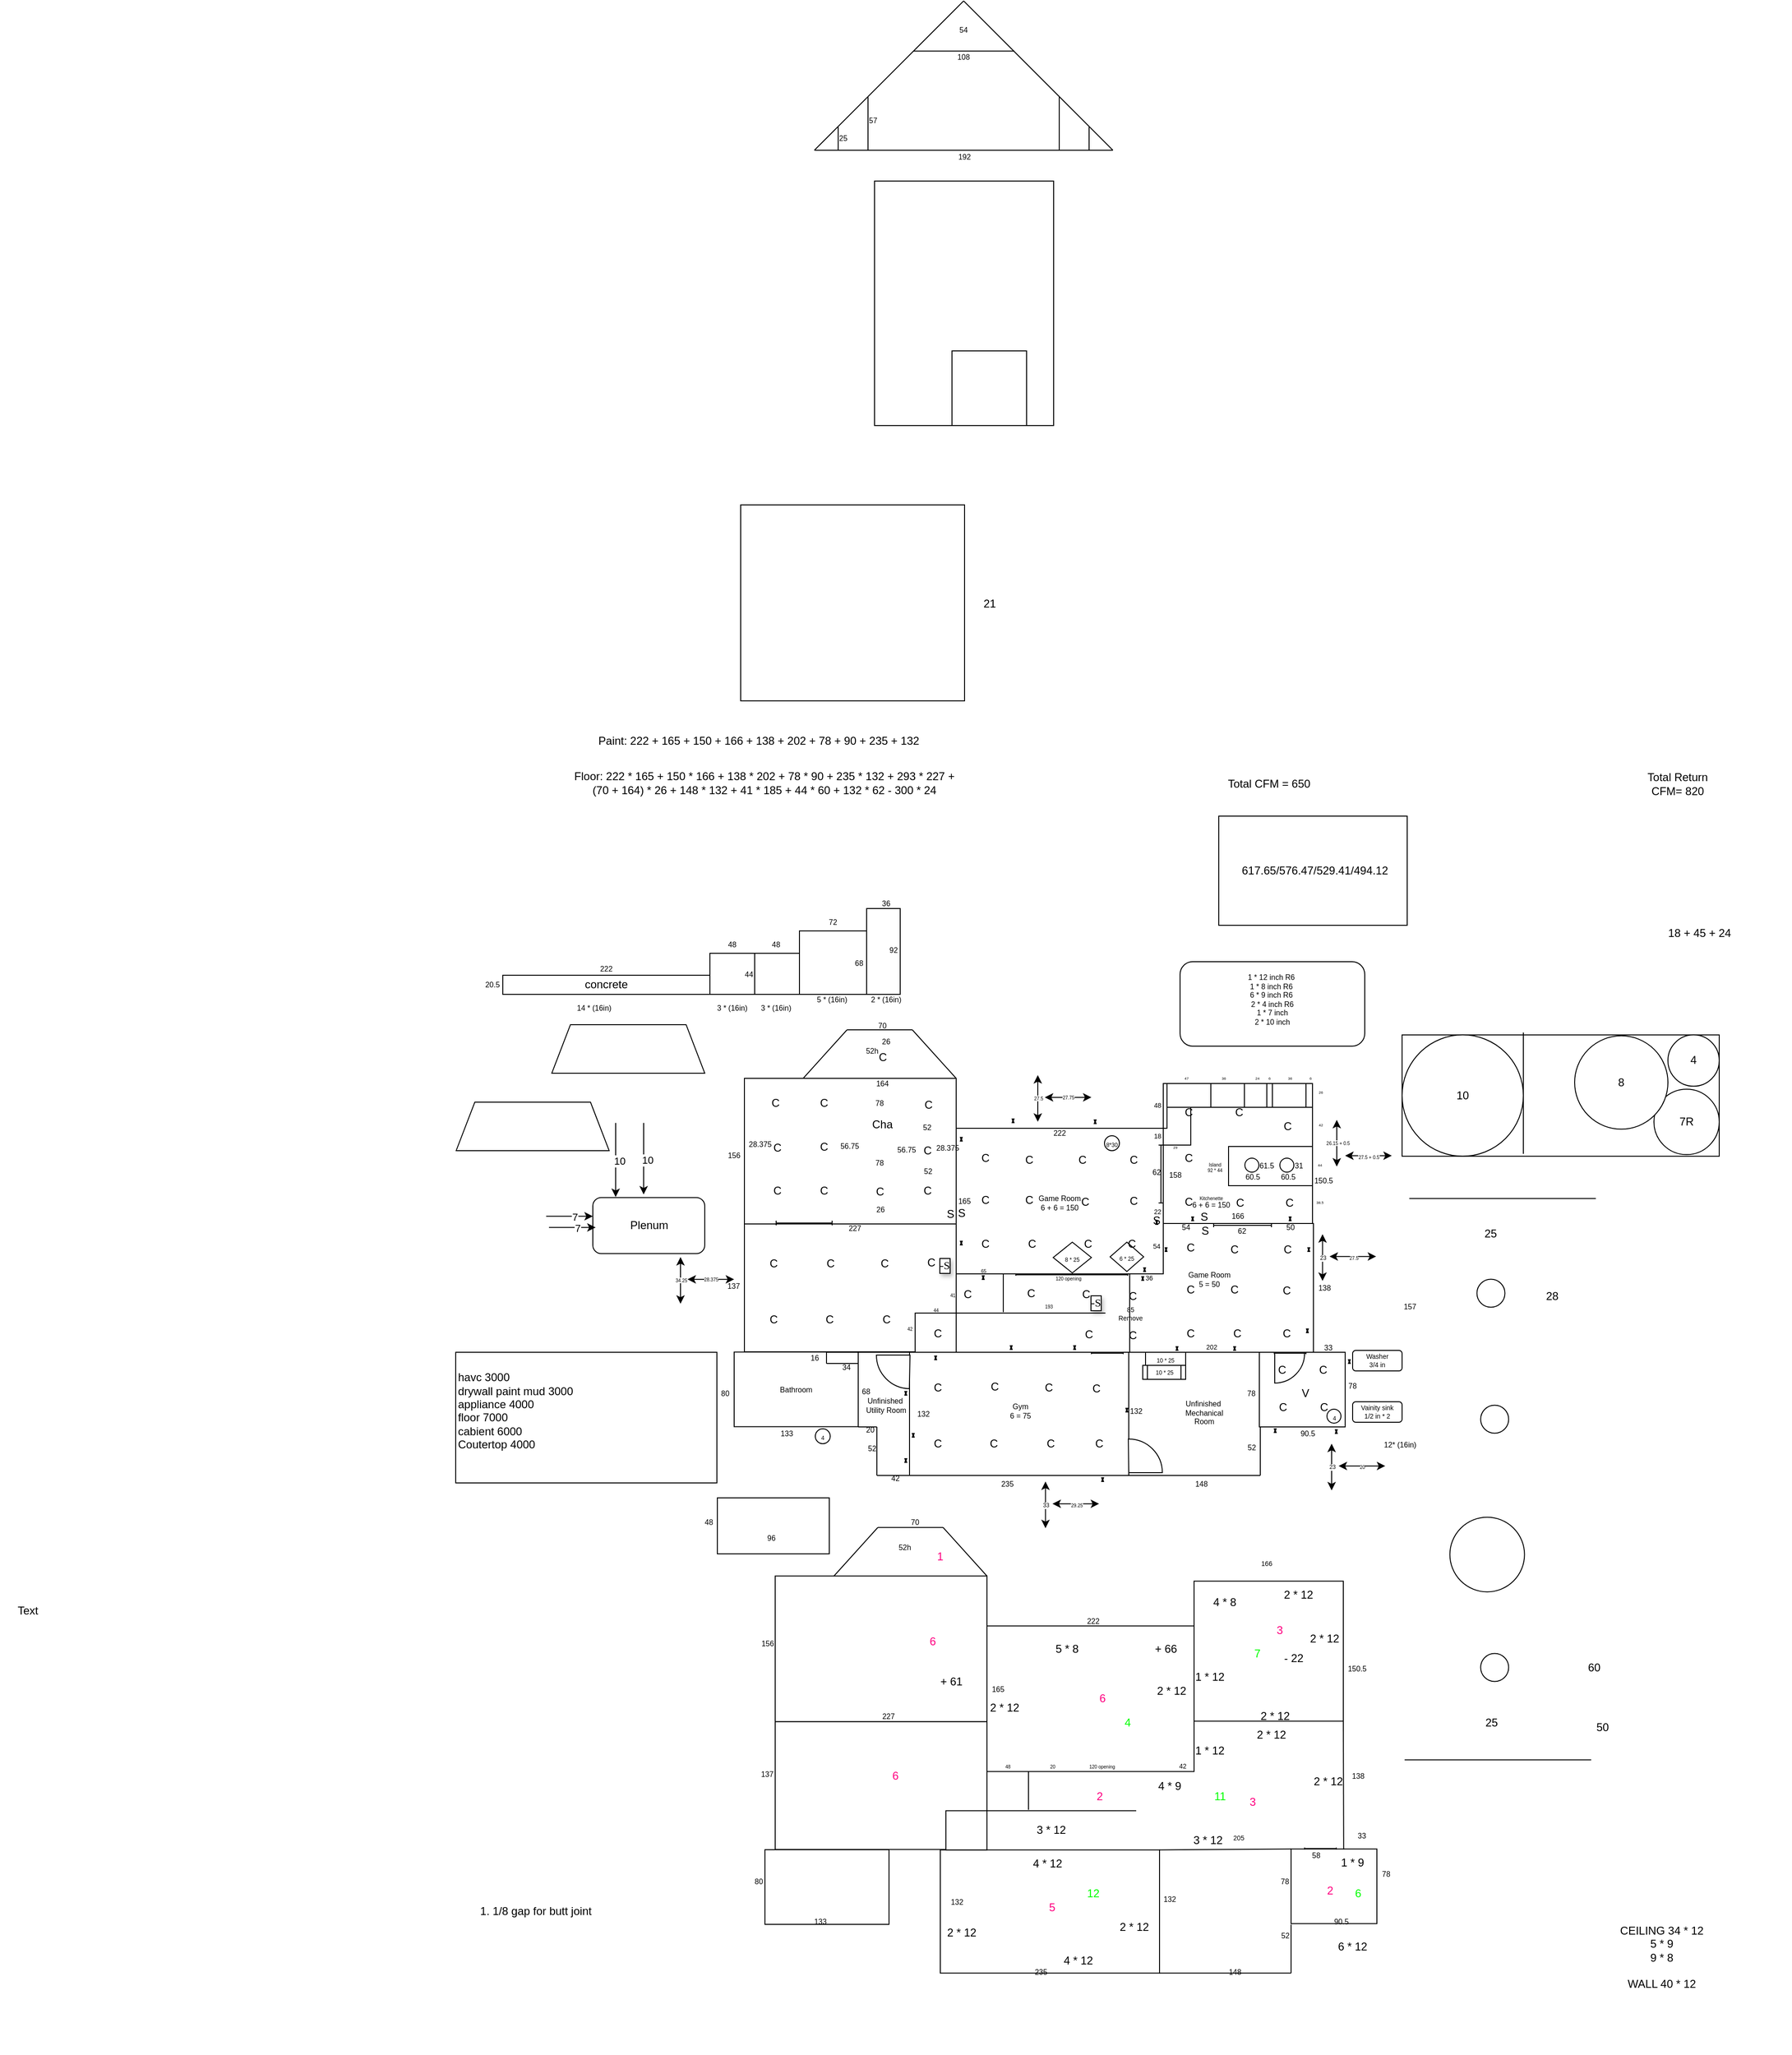 <mxfile version="26.0.16">
  <diagram name="Page-1" id="0mairbrYIYrI2T9TzbTR">
    <mxGraphModel dx="1676" dy="1551" grid="1" gridSize="100" guides="1" tooltips="1" connect="1" arrows="1" fold="1" page="1" pageScale="1" pageWidth="850" pageHeight="1100" math="0" shadow="0">
      <root>
        <mxCell id="0" />
        <mxCell id="1" parent="0" />
        <mxCell id="d_uQ7_TvJPD8w41uWCUt-2" value="" style="verticalLabelPosition=bottom;verticalAlign=top;html=1;shape=mxgraph.basic.pie;startAngle=0.503;endAngle=0.75;fontSize=8;direction=east;" parent="1" vertex="1">
          <mxGeometry x="449" y="413" width="72" height="72" as="geometry" />
        </mxCell>
        <mxCell id="8qQm5noeb_PM4H91Jj8Y-12" value="" style="rounded=0;whiteSpace=wrap;html=1;" parent="1" vertex="1">
          <mxGeometry x="78" y="310.5" width="227" height="137" as="geometry" />
        </mxCell>
        <mxCell id="8qQm5noeb_PM4H91Jj8Y-13" value="Bathroom" style="rounded=0;whiteSpace=wrap;html=1;fontSize=8;" parent="1" vertex="1">
          <mxGeometry x="67" y="447.75" width="133" height="80" as="geometry" />
        </mxCell>
        <mxCell id="P4cZLLp5mALUzIuXAlEG-3" value="" style="rounded=0;whiteSpace=wrap;html=1;" parent="1" vertex="1">
          <mxGeometry x="527" y="160" width="160" height="150" as="geometry" />
        </mxCell>
        <mxCell id="P4cZLLp5mALUzIuXAlEG-4" value="" style="rounded=0;whiteSpace=wrap;html=1;" parent="1" vertex="1">
          <mxGeometry x="491" y="310" width="197" height="138" as="geometry" />
        </mxCell>
        <mxCell id="P4cZLLp5mALUzIuXAlEG-5" value="" style="rounded=0;whiteSpace=wrap;html=1;" parent="1" vertex="1">
          <mxGeometry x="255" y="448" width="235" height="132" as="geometry" />
        </mxCell>
        <mxCell id="P4cZLLp5mALUzIuXAlEG-2" value="" style="rounded=0;whiteSpace=wrap;html=1;" parent="1" vertex="1">
          <mxGeometry x="305" y="208" width="222" height="156" as="geometry" />
        </mxCell>
        <mxCell id="P4cZLLp5mALUzIuXAlEG-6" value="" style="rounded=0;whiteSpace=wrap;html=1;" parent="1" vertex="1">
          <mxGeometry x="630" y="448" width="92" height="80" as="geometry" />
        </mxCell>
        <mxCell id="P4cZLLp5mALUzIuXAlEG-7" value="138" style="text;html=1;align=center;verticalAlign=middle;whiteSpace=wrap;rounded=0;fontSize=8;" parent="1" vertex="1">
          <mxGeometry x="670" y="364" width="60" height="30" as="geometry" />
        </mxCell>
        <mxCell id="P4cZLLp5mALUzIuXAlEG-8" value="150.5" style="text;html=1;align=center;verticalAlign=middle;whiteSpace=wrap;rounded=0;fontSize=8;" parent="1" vertex="1">
          <mxGeometry x="694" y="259" width="10" height="10" as="geometry" />
        </mxCell>
        <mxCell id="P4cZLLp5mALUzIuXAlEG-9" value="78" style="text;html=1;align=center;verticalAlign=middle;whiteSpace=wrap;rounded=0;fontSize=8;" parent="1" vertex="1">
          <mxGeometry x="700" y="469" width="60" height="30" as="geometry" />
        </mxCell>
        <mxCell id="P4cZLLp5mALUzIuXAlEG-10" value="78" style="text;html=1;align=center;verticalAlign=middle;whiteSpace=wrap;rounded=0;fontSize=8;" parent="1" vertex="1">
          <mxGeometry x="606" y="483" width="30.5" height="18" as="geometry" />
        </mxCell>
        <mxCell id="P4cZLLp5mALUzIuXAlEG-11" value="90.5" style="text;html=1;align=center;verticalAlign=middle;whiteSpace=wrap;rounded=0;fontSize=8;" parent="1" vertex="1">
          <mxGeometry x="651.5" y="520" width="60" height="30" as="geometry" />
        </mxCell>
        <mxCell id="P4cZLLp5mALUzIuXAlEG-12" value="235" style="text;html=1;align=center;verticalAlign=middle;whiteSpace=wrap;rounded=0;fontSize=8;" parent="1" vertex="1">
          <mxGeometry x="330" y="574" width="60" height="30" as="geometry" />
        </mxCell>
        <mxCell id="P4cZLLp5mALUzIuXAlEG-13" value="132" style="text;html=1;align=center;verticalAlign=middle;whiteSpace=wrap;rounded=0;fontSize=8;" parent="1" vertex="1">
          <mxGeometry x="240" y="499" width="60" height="30" as="geometry" />
        </mxCell>
        <mxCell id="P4cZLLp5mALUzIuXAlEG-14" value="132" style="text;html=1;align=center;verticalAlign=middle;whiteSpace=wrap;rounded=0;fontSize=8;" parent="1" vertex="1">
          <mxGeometry x="468" y="496.25" width="60" height="30" as="geometry" />
        </mxCell>
        <mxCell id="SLUFztWBd9lbTso4AVrv-1" value="222" style="text;html=1;align=center;verticalAlign=middle;whiteSpace=wrap;rounded=0;fontSize=8;" parent="1" vertex="1">
          <mxGeometry x="404" y="208" width="24" height="10" as="geometry" />
        </mxCell>
        <mxCell id="SLUFztWBd9lbTso4AVrv-2" value="54" style="text;html=1;align=center;verticalAlign=middle;whiteSpace=wrap;rounded=0;fontSize=8;" parent="1" vertex="1">
          <mxGeometry x="543.5" y="310" width="15" height="8" as="geometry" />
        </mxCell>
        <mxCell id="SLUFztWBd9lbTso4AVrv-3" value="48" style="text;html=1;align=center;verticalAlign=middle;whiteSpace=wrap;rounded=0;fontSize=7;" parent="1" vertex="1">
          <mxGeometry x="491" y="169" width="60" height="30" as="geometry" />
        </mxCell>
        <mxCell id="SLUFztWBd9lbTso4AVrv-8" value="" style="shape=crossbar;whiteSpace=wrap;html=1;rounded=1;direction=south;" parent="1" vertex="1">
          <mxGeometry x="522" y="226" width="5" height="62" as="geometry" />
        </mxCell>
        <mxCell id="al7Jq2IAwmUsmAtyvg5_-1" value="62" style="text;html=1;align=center;verticalAlign=middle;whiteSpace=wrap;rounded=0;fontSize=8;" parent="1" vertex="1">
          <mxGeometry x="490" y="240" width="60" height="30" as="geometry" />
        </mxCell>
        <mxCell id="al7Jq2IAwmUsmAtyvg5_-8" value="18" style="text;html=1;align=center;verticalAlign=middle;whiteSpace=wrap;rounded=0;fontSize=7;" parent="1" vertex="1">
          <mxGeometry x="511" y="212" width="20" height="10" as="geometry" />
        </mxCell>
        <mxCell id="al7Jq2IAwmUsmAtyvg5_-10" value="22" style="text;html=1;align=center;verticalAlign=middle;whiteSpace=wrap;rounded=0;fontSize=7;" parent="1" vertex="1">
          <mxGeometry x="511" y="293" width="20" height="10" as="geometry" />
        </mxCell>
        <mxCell id="LQpmyjHp3lGpbSpimQd2-4" value="165" style="text;html=1;align=center;verticalAlign=middle;whiteSpace=wrap;rounded=0;fontSize=8;" parent="1" vertex="1">
          <mxGeometry x="305" y="281" width="18" height="10" as="geometry" />
        </mxCell>
        <mxCell id="LQpmyjHp3lGpbSpimQd2-6" value="85&lt;div&gt;Remove&lt;/div&gt;" style="text;html=1;align=center;verticalAlign=middle;whiteSpace=wrap;rounded=0;fontSize=7;" parent="1" vertex="1">
          <mxGeometry x="473" y="394" width="38" height="26" as="geometry" />
        </mxCell>
        <mxCell id="LQpmyjHp3lGpbSpimQd2-10" value="36" style="text;html=1;align=center;verticalAlign=middle;whiteSpace=wrap;rounded=0;fontSize=7;" parent="1" vertex="1">
          <mxGeometry x="502" y="364" width="20" height="10" as="geometry" />
        </mxCell>
        <mxCell id="LQpmyjHp3lGpbSpimQd2-11" value="54" style="text;html=1;align=center;verticalAlign=middle;whiteSpace=wrap;rounded=0;fontSize=7;" parent="1" vertex="1">
          <mxGeometry x="510" y="330" width="20" height="10" as="geometry" />
        </mxCell>
        <mxCell id="LQpmyjHp3lGpbSpimQd2-13" value="" style="shape=crossbar;whiteSpace=wrap;html=1;rounded=1;" parent="1" vertex="1">
          <mxGeometry x="646" y="448" width="34" height="2" as="geometry" />
        </mxCell>
        <mxCell id="LQpmyjHp3lGpbSpimQd2-17" value="33" style="text;html=1;align=center;verticalAlign=middle;whiteSpace=wrap;rounded=0;fontSize=8;" parent="1" vertex="1">
          <mxGeometry x="695.5" y="438" width="16" height="10" as="geometry" />
        </mxCell>
        <mxCell id="LQpmyjHp3lGpbSpimQd2-23" value="42" style="text;html=1;align=center;verticalAlign=middle;whiteSpace=wrap;rounded=0;fontSize=8;" parent="1" vertex="1">
          <mxGeometry x="210" y="568" width="60" height="30" as="geometry" />
        </mxCell>
        <mxCell id="LQpmyjHp3lGpbSpimQd2-27" value="52" style="text;html=1;align=center;verticalAlign=middle;whiteSpace=wrap;rounded=0;fontSize=8;" parent="1" vertex="1">
          <mxGeometry x="200" y="543" width="30" height="15" as="geometry" />
        </mxCell>
        <mxCell id="LQpmyjHp3lGpbSpimQd2-28" value="20" style="text;html=1;align=center;verticalAlign=middle;whiteSpace=wrap;rounded=0;fontSize=8;" parent="1" vertex="1">
          <mxGeometry x="196" y="518" width="34" height="25" as="geometry" />
        </mxCell>
        <mxCell id="LQpmyjHp3lGpbSpimQd2-29" value="16" style="text;html=1;align=center;verticalAlign=middle;whiteSpace=wrap;rounded=0;fontSize=8;" parent="1" vertex="1">
          <mxGeometry x="140" y="451" width="27" height="6" as="geometry" />
        </mxCell>
        <mxCell id="LQpmyjHp3lGpbSpimQd2-35" value="" style="endArrow=none;html=1;rounded=0;exitX=1;exitY=1;exitDx=0;exitDy=0;" parent="1" source="P4cZLLp5mALUzIuXAlEG-5" edge="1">
          <mxGeometry width="50" height="50" relative="1" as="geometry">
            <mxPoint x="530" y="590" as="sourcePoint" />
            <mxPoint x="631" y="580" as="targetPoint" />
          </mxGeometry>
        </mxCell>
        <mxCell id="LQpmyjHp3lGpbSpimQd2-36" value="" style="endArrow=none;html=1;rounded=0;" parent="1" edge="1">
          <mxGeometry width="50" height="50" relative="1" as="geometry">
            <mxPoint x="631" y="580" as="sourcePoint" />
            <mxPoint x="631" y="528" as="targetPoint" />
          </mxGeometry>
        </mxCell>
        <mxCell id="LQpmyjHp3lGpbSpimQd2-37" value="" style="endArrow=none;html=1;rounded=0;" parent="1" edge="1">
          <mxGeometry width="50" height="50" relative="1" as="geometry">
            <mxPoint x="631" y="528" as="sourcePoint" />
            <mxPoint x="641" y="528" as="targetPoint" />
          </mxGeometry>
        </mxCell>
        <mxCell id="LQpmyjHp3lGpbSpimQd2-38" value="52" style="text;html=1;align=center;verticalAlign=middle;whiteSpace=wrap;rounded=0;fontSize=8;" parent="1" vertex="1">
          <mxGeometry x="592" y="535" width="60" height="30" as="geometry" />
        </mxCell>
        <mxCell id="LQpmyjHp3lGpbSpimQd2-41" value="" style="shape=crossbar;whiteSpace=wrap;html=1;rounded=1;" parent="1" vertex="1">
          <mxGeometry x="581" y="310" width="62" height="4" as="geometry" />
        </mxCell>
        <mxCell id="LQpmyjHp3lGpbSpimQd2-43" value="62" style="text;html=1;align=center;verticalAlign=middle;whiteSpace=wrap;rounded=0;fontSize=8;" parent="1" vertex="1">
          <mxGeometry x="603.5" y="314" width="15" height="8" as="geometry" />
        </mxCell>
        <mxCell id="LQpmyjHp3lGpbSpimQd2-44" value="50" style="text;html=1;align=center;verticalAlign=middle;whiteSpace=wrap;rounded=0;fontSize=8;" parent="1" vertex="1">
          <mxGeometry x="655.5" y="310" width="15" height="8" as="geometry" />
        </mxCell>
        <mxCell id="LQpmyjHp3lGpbSpimQd2-45" value="34&lt;span style=&quot;color: rgba(0, 0, 0, 0); font-family: monospace; font-size: 0px; text-align: start; text-wrap: nowrap;&quot;&gt;%3CmxGraphModel%3E%3Croot%3E%3CmxCell%20id%3D%220%22%2F%3E%3CmxCell%20id%3D%221%22%20parent%3D%220%22%2F%3E%3CmxCell%20id%3D%222%22%20value%3D%2250%22%20style%3D%22text%3Bhtml%3D1%3Balign%3Dcenter%3BverticalAlign%3Dmiddle%3BwhiteSpace%3Dwrap%3Brounded%3D0%3BfontSize%3D8%3B%22%20vertex%3D%221%22%20parent%3D%221%22%3E%3CmxGeometry%20x%3D%22161%22%20y%3D%22490%22%20width%3D%2260%22%20height%3D%2230%22%20as%3D%22geometry%22%2F%3E%3C%2FmxCell%3E%3C%2Froot%3E%3C%2FmxGraphModel%3E&lt;/span&gt;" style="text;html=1;align=center;verticalAlign=middle;whiteSpace=wrap;rounded=0;fontSize=8;" parent="1" vertex="1">
          <mxGeometry x="179" y="459" width="17" height="10" as="geometry" />
        </mxCell>
        <mxCell id="LQpmyjHp3lGpbSpimQd2-47" value="68" style="text;html=1;align=center;verticalAlign=middle;whiteSpace=wrap;rounded=0;fontSize=8;" parent="1" vertex="1">
          <mxGeometry x="200" y="481" width="17" height="18" as="geometry" />
        </mxCell>
        <mxCell id="LQpmyjHp3lGpbSpimQd2-49" value="" style="endArrow=none;html=1;rounded=0;entryX=0;entryY=1;entryDx=0;entryDy=0;" parent="1" target="P4cZLLp5mALUzIuXAlEG-5" edge="1">
          <mxGeometry width="50" height="50" relative="1" as="geometry">
            <mxPoint x="220" y="580" as="sourcePoint" />
            <mxPoint x="250" y="580" as="targetPoint" />
          </mxGeometry>
        </mxCell>
        <mxCell id="LQpmyjHp3lGpbSpimQd2-50" value="" style="endArrow=none;html=1;rounded=0;" parent="1" edge="1">
          <mxGeometry width="50" height="50" relative="1" as="geometry">
            <mxPoint x="220" y="580" as="sourcePoint" />
            <mxPoint x="220" y="528" as="targetPoint" />
          </mxGeometry>
        </mxCell>
        <mxCell id="LQpmyjHp3lGpbSpimQd2-51" value="" style="endArrow=none;html=1;rounded=0;" parent="1" edge="1">
          <mxGeometry width="50" height="50" relative="1" as="geometry">
            <mxPoint x="200" y="528" as="sourcePoint" />
            <mxPoint x="220" y="528" as="targetPoint" />
          </mxGeometry>
        </mxCell>
        <mxCell id="LQpmyjHp3lGpbSpimQd2-52" value="" style="endArrow=none;html=1;rounded=0;" parent="1" edge="1">
          <mxGeometry width="50" height="50" relative="1" as="geometry">
            <mxPoint x="200" y="528" as="sourcePoint" />
            <mxPoint x="200" y="460" as="targetPoint" />
          </mxGeometry>
        </mxCell>
        <mxCell id="LQpmyjHp3lGpbSpimQd2-53" value="" style="endArrow=none;html=1;rounded=0;" parent="1" edge="1">
          <mxGeometry width="50" height="50" relative="1" as="geometry">
            <mxPoint x="166" y="460" as="sourcePoint" />
            <mxPoint x="200" y="460" as="targetPoint" />
          </mxGeometry>
        </mxCell>
        <mxCell id="LQpmyjHp3lGpbSpimQd2-54" value="" style="endArrow=none;html=1;rounded=0;" parent="1" edge="1">
          <mxGeometry width="50" height="50" relative="1" as="geometry">
            <mxPoint x="166" y="460" as="sourcePoint" />
            <mxPoint x="166" y="448" as="targetPoint" />
          </mxGeometry>
        </mxCell>
        <mxCell id="LQpmyjHp3lGpbSpimQd2-55" value="" style="endArrow=none;html=1;rounded=0;entryX=0;entryY=0;entryDx=0;entryDy=0;" parent="1" target="P4cZLLp5mALUzIuXAlEG-5" edge="1">
          <mxGeometry width="50" height="50" relative="1" as="geometry">
            <mxPoint x="166" y="448" as="sourcePoint" />
            <mxPoint x="266" y="418" as="targetPoint" />
          </mxGeometry>
        </mxCell>
        <mxCell id="LQpmyjHp3lGpbSpimQd2-57" value="157" style="text;html=1;align=center;verticalAlign=middle;whiteSpace=wrap;rounded=0;fontSize=8;" parent="1" vertex="1">
          <mxGeometry x="770" y="394" width="43" height="10" as="geometry" />
        </mxCell>
        <mxCell id="LQpmyjHp3lGpbSpimQd2-62" value="Unfinished&amp;nbsp;&lt;div&gt;Utility Room&lt;/div&gt;" style="text;html=1;align=center;verticalAlign=middle;whiteSpace=wrap;rounded=0;fontSize=8;" parent="1" vertex="1">
          <mxGeometry x="200" y="490" width="60" height="30" as="geometry" />
        </mxCell>
        <mxCell id="LQpmyjHp3lGpbSpimQd2-63" value="Unfinished&amp;nbsp;&lt;div&gt;Mechanical Room&lt;/div&gt;" style="text;html=1;align=center;verticalAlign=middle;whiteSpace=wrap;rounded=0;fontSize=8;" parent="1" vertex="1">
          <mxGeometry x="540.5" y="498" width="60" height="30" as="geometry" />
        </mxCell>
        <mxCell id="LQpmyjHp3lGpbSpimQd2-64" value="Gym&lt;div&gt;6 = 75&lt;/div&gt;" style="text;html=1;align=center;verticalAlign=middle;whiteSpace=wrap;rounded=0;fontSize=8;" parent="1" vertex="1">
          <mxGeometry x="344" y="496.25" width="60" height="30" as="geometry" />
        </mxCell>
        <mxCell id="LQpmyjHp3lGpbSpimQd2-65" value="Game Room&lt;div&gt;5 = 50&lt;/div&gt;" style="text;html=1;align=center;verticalAlign=middle;whiteSpace=wrap;rounded=0;fontSize=8;" parent="1" vertex="1">
          <mxGeometry x="540.5" y="352" width="70.5" height="36" as="geometry" />
        </mxCell>
        <mxCell id="LQpmyjHp3lGpbSpimQd2-66" value="Game Room&lt;div&gt;6 + 6 = 150&lt;/div&gt;" style="text;html=1;align=center;verticalAlign=middle;whiteSpace=wrap;rounded=0;fontSize=8;" parent="1" vertex="1">
          <mxGeometry x="386" y="273" width="60" height="30" as="geometry" />
        </mxCell>
        <mxCell id="LQpmyjHp3lGpbSpimQd2-68" value="Kitchenette&lt;div style=&quot;font-size: 5px;&quot;&gt;&lt;span style=&quot;font-size: 8px;&quot;&gt;6 + 6 = 150&lt;/span&gt;&lt;br&gt;&lt;/div&gt;" style="text;html=1;align=center;verticalAlign=middle;whiteSpace=wrap;rounded=0;fontSize=5;" parent="1" vertex="1">
          <mxGeometry x="555.5" y="277" width="45" height="19.5" as="geometry" />
        </mxCell>
        <mxCell id="LQpmyjHp3lGpbSpimQd2-70" value="" style="shape=crossbar;whiteSpace=wrap;html=1;rounded=1;" parent="1" vertex="1">
          <mxGeometry x="450" y="448" width="34" height="2" as="geometry" />
        </mxCell>
        <mxCell id="LQpmyjHp3lGpbSpimQd2-71" value="" style="shape=crossbar;whiteSpace=wrap;html=1;rounded=1;" parent="1" vertex="1">
          <mxGeometry x="369" y="364" width="120" height="2" as="geometry" />
        </mxCell>
        <mxCell id="kpJ8r8qRFMHzOw9jOi8c-1" value="concrete" style="rounded=0;whiteSpace=wrap;html=1;" parent="1" vertex="1">
          <mxGeometry x="-181" y="44" width="222" height="20.5" as="geometry" />
        </mxCell>
        <mxCell id="kpJ8r8qRFMHzOw9jOi8c-2" value="" style="rounded=0;whiteSpace=wrap;html=1;" parent="1" vertex="1">
          <mxGeometry x="41" y="20.5" width="48" height="44" as="geometry" />
        </mxCell>
        <mxCell id="kpJ8r8qRFMHzOw9jOi8c-3" value="" style="rounded=0;whiteSpace=wrap;html=1;" parent="1" vertex="1">
          <mxGeometry x="137" y="-3.5" width="72" height="68" as="geometry" />
        </mxCell>
        <mxCell id="kpJ8r8qRFMHzOw9jOi8c-4" value="" style="rounded=0;whiteSpace=wrap;html=1;" parent="1" vertex="1">
          <mxGeometry x="89" y="20.5" width="48" height="44" as="geometry" />
        </mxCell>
        <mxCell id="kpJ8r8qRFMHzOw9jOi8c-5" value="44" style="text;html=1;align=center;verticalAlign=middle;whiteSpace=wrap;rounded=0;fontSize=8;" parent="1" vertex="1">
          <mxGeometry x="80" y="39.25" width="6" height="6.5" as="geometry" />
        </mxCell>
        <mxCell id="kpJ8r8qRFMHzOw9jOi8c-7" value="20.5" style="text;html=1;align=center;verticalAlign=middle;whiteSpace=wrap;rounded=0;fontSize=8;" parent="1" vertex="1">
          <mxGeometry x="-200" y="51" width="16" height="6.5" as="geometry" />
        </mxCell>
        <mxCell id="kpJ8r8qRFMHzOw9jOi8c-12" value="68" style="text;html=1;align=center;verticalAlign=middle;whiteSpace=wrap;rounded=0;fontSize=8;" parent="1" vertex="1">
          <mxGeometry x="197.5" y="27.25" width="6" height="6.5" as="geometry" />
        </mxCell>
        <mxCell id="kpJ8r8qRFMHzOw9jOi8c-13" value="" style="rounded=0;whiteSpace=wrap;html=1;" parent="1" vertex="1">
          <mxGeometry x="209" y="-27.5" width="36" height="92" as="geometry" />
        </mxCell>
        <mxCell id="kpJ8r8qRFMHzOw9jOi8c-14" value="92" style="text;html=1;align=center;verticalAlign=middle;whiteSpace=wrap;rounded=0;fontSize=8;" parent="1" vertex="1">
          <mxGeometry x="234.5" y="14" width="6" height="6.5" as="geometry" />
        </mxCell>
        <mxCell id="kpJ8r8qRFMHzOw9jOi8c-15" value="222" style="text;html=1;align=center;verticalAlign=middle;whiteSpace=wrap;rounded=0;fontSize=8;" parent="1" vertex="1">
          <mxGeometry x="-78" y="33.75" width="16" height="6.5" as="geometry" />
        </mxCell>
        <mxCell id="kpJ8r8qRFMHzOw9jOi8c-16" value="48" style="text;html=1;align=center;verticalAlign=middle;whiteSpace=wrap;rounded=0;fontSize=8;" parent="1" vertex="1">
          <mxGeometry x="57" y="7.5" width="16" height="6.5" as="geometry" />
        </mxCell>
        <mxCell id="kpJ8r8qRFMHzOw9jOi8c-17" value="48" style="text;html=1;align=center;verticalAlign=middle;whiteSpace=wrap;rounded=0;fontSize=8;" parent="1" vertex="1">
          <mxGeometry x="104" y="7.5" width="16" height="6.5" as="geometry" />
        </mxCell>
        <mxCell id="kpJ8r8qRFMHzOw9jOi8c-18" value="72" style="text;html=1;align=center;verticalAlign=middle;whiteSpace=wrap;rounded=0;fontSize=8;" parent="1" vertex="1">
          <mxGeometry x="165" y="-16" width="16" height="6.5" as="geometry" />
        </mxCell>
        <mxCell id="kpJ8r8qRFMHzOw9jOi8c-19" value="36" style="text;html=1;align=center;verticalAlign=middle;whiteSpace=wrap;rounded=0;fontSize=8;" parent="1" vertex="1">
          <mxGeometry x="221.5" y="-36" width="16" height="6.5" as="geometry" />
        </mxCell>
        <mxCell id="tYhRb-asb7ZcB8ajJEno-1" value="14 * (16in)" style="text;html=1;align=center;verticalAlign=middle;whiteSpace=wrap;rounded=0;fontSize=8;" parent="1" vertex="1">
          <mxGeometry x="-104" y="74" width="42" height="10" as="geometry" />
        </mxCell>
        <mxCell id="tYhRb-asb7ZcB8ajJEno-3" value="3 * (16in)" style="text;html=1;align=center;verticalAlign=middle;whiteSpace=wrap;rounded=0;fontSize=8;" parent="1" vertex="1">
          <mxGeometry x="44" y="74" width="42" height="10" as="geometry" />
        </mxCell>
        <mxCell id="tYhRb-asb7ZcB8ajJEno-4" value="3 * (16in)" style="text;html=1;align=center;verticalAlign=middle;whiteSpace=wrap;rounded=0;fontSize=8;" parent="1" vertex="1">
          <mxGeometry x="91" y="74" width="42" height="10" as="geometry" />
        </mxCell>
        <mxCell id="tYhRb-asb7ZcB8ajJEno-5" value="5 * (16in)" style="text;html=1;align=center;verticalAlign=middle;whiteSpace=wrap;rounded=0;fontSize=8;" parent="1" vertex="1">
          <mxGeometry x="151" y="64.5" width="42" height="10" as="geometry" />
        </mxCell>
        <mxCell id="tYhRb-asb7ZcB8ajJEno-6" value="2 * (16in)" style="text;html=1;align=center;verticalAlign=middle;whiteSpace=wrap;rounded=0;fontSize=8;" parent="1" vertex="1">
          <mxGeometry x="209" y="64.5" width="42" height="10" as="geometry" />
        </mxCell>
        <mxCell id="tYhRb-asb7ZcB8ajJEno-11" value="12* (16in)" style="text;html=1;align=center;verticalAlign=middle;whiteSpace=wrap;rounded=0;fontSize=8;" parent="1" vertex="1">
          <mxGeometry x="760" y="542" width="42" height="10" as="geometry" />
        </mxCell>
        <mxCell id="Q7Qhc7Fp29ryRhH7lDCQ-1" value="" style="rounded=0;whiteSpace=wrap;html=1;" parent="1" vertex="1">
          <mxGeometry x="527" y="160" width="29.5" height="66" as="geometry" />
        </mxCell>
        <mxCell id="LQpmyjHp3lGpbSpimQd2-2" value="" style="rounded=0;whiteSpace=wrap;html=1;" parent="1" vertex="1">
          <mxGeometry x="527" y="160" width="4" height="48" as="geometry" />
        </mxCell>
        <mxCell id="Q7Qhc7Fp29ryRhH7lDCQ-2" value="" style="rounded=0;whiteSpace=wrap;html=1;" parent="1" vertex="1">
          <mxGeometry x="531" y="160" width="156" height="25.5" as="geometry" />
        </mxCell>
        <mxCell id="Q7Qhc7Fp29ryRhH7lDCQ-3" value="" style="rounded=0;whiteSpace=wrap;html=1;" parent="1" vertex="1">
          <mxGeometry x="597" y="227.5" width="90" height="42" as="geometry" />
        </mxCell>
        <mxCell id="Q7Qhc7Fp29ryRhH7lDCQ-4" value="Island&lt;div style=&quot;font-size: 5px;&quot;&gt;92 * 44&lt;/div&gt;" style="text;html=1;align=center;verticalAlign=middle;whiteSpace=wrap;rounded=0;fontSize=5;" parent="1" vertex="1">
          <mxGeometry x="570" y="243.75" width="25" height="9.5" as="geometry" />
        </mxCell>
        <mxCell id="Q7Qhc7Fp29ryRhH7lDCQ-5" value="" style="ellipse;whiteSpace=wrap;html=1;aspect=fixed;" parent="1" vertex="1">
          <mxGeometry x="614.5" y="240" width="15" height="15" as="geometry" />
        </mxCell>
        <mxCell id="Q7Qhc7Fp29ryRhH7lDCQ-6" value="" style="ellipse;whiteSpace=wrap;html=1;aspect=fixed;" parent="1" vertex="1">
          <mxGeometry x="652" y="240" width="15" height="15" as="geometry" />
        </mxCell>
        <mxCell id="lOU4DIs4ATS03P_mxSE--9" value="Text" style="text;html=1;align=center;verticalAlign=middle;whiteSpace=wrap;rounded=0;" parent="1" vertex="1">
          <mxGeometry x="-720" y="710" width="60" height="30" as="geometry" />
        </mxCell>
        <mxCell id="MACqziijLlHtH-bbBlc9-2" value="&lt;font style=&quot;font-size: 6px;&quot;&gt;8*30&lt;/font&gt;" style="ellipse;whiteSpace=wrap;html=1;aspect=fixed;" parent="1" vertex="1">
          <mxGeometry x="464" y="216" width="16" height="16" as="geometry" />
        </mxCell>
        <mxCell id="MACqziijLlHtH-bbBlc9-7" value="&lt;font style=&quot;font-size: 6px;&quot;&gt;4&lt;/font&gt;" style="ellipse;whiteSpace=wrap;html=1;aspect=fixed;" parent="1" vertex="1">
          <mxGeometry x="702.5" y="509" width="15" height="15" as="geometry" />
        </mxCell>
        <mxCell id="MACqziijLlHtH-bbBlc9-11" value="Vainity sink&lt;div&gt;1/2 in * 2&lt;/div&gt;" style="rounded=1;whiteSpace=wrap;html=1;fontSize=7;" parent="1" vertex="1">
          <mxGeometry x="730" y="501" width="53" height="22" as="geometry" />
        </mxCell>
        <mxCell id="MACqziijLlHtH-bbBlc9-12" value="&lt;div&gt;Washer&lt;/div&gt;&lt;div&gt;3/4 in&lt;/div&gt;" style="rounded=1;whiteSpace=wrap;html=1;fontSize=7;" parent="1" vertex="1">
          <mxGeometry x="730" y="446" width="53" height="22" as="geometry" />
        </mxCell>
        <mxCell id="MACqziijLlHtH-bbBlc9-18" value="&lt;font style=&quot;font-size: 6px;&quot;&gt;4&lt;/font&gt;" style="ellipse;whiteSpace=wrap;html=1;aspect=fixed;" parent="1" vertex="1">
          <mxGeometry x="154" y="530" width="16" height="16" as="geometry" />
        </mxCell>
        <mxCell id="9oern0ieAbZfS83g1np6-20" value="&lt;div&gt;1 * 12 inch R6&amp;nbsp;&lt;/div&gt;&lt;div&gt;1 * 8 inch R6&amp;nbsp;&lt;/div&gt;6 * 9 inch R6&amp;nbsp;&lt;div style=&quot;font-size: 8px;&quot;&gt;2 * 4 inch R6&lt;/div&gt;&lt;div style=&quot;font-size: 8px;&quot;&gt;1 * 7 inch&lt;/div&gt;&lt;div style=&quot;font-size: 8px;&quot;&gt;2 * 10 inch&lt;/div&gt;&lt;div style=&quot;font-size: 8px;&quot;&gt;&lt;br style=&quot;font-size: 8px;&quot;&gt;&lt;/div&gt;" style="rounded=1;whiteSpace=wrap;html=1;fontSize=8;" parent="1" vertex="1">
          <mxGeometry x="545" y="29.5" width="198" height="90.5" as="geometry" />
        </mxCell>
        <mxCell id="T62QjvgZ2xGFMTv7PeE2-1" value="&lt;div&gt;havc 3000&lt;/div&gt;&lt;div&gt;drywall paint mud 3000&lt;/div&gt;&lt;div&gt;appliance 4000&lt;/div&gt;&lt;div&gt;floor 7000&lt;/div&gt;&lt;div&gt;cabient 6000&lt;/div&gt;&lt;div&gt;Coutertop 4000&lt;/div&gt;&lt;div&gt;&lt;br&gt;&lt;/div&gt;" style="whiteSpace=wrap;html=1;align=left;" parent="1" vertex="1">
          <mxGeometry x="-231.5" y="448" width="280" height="140" as="geometry" />
        </mxCell>
        <mxCell id="Khz3Pos5AjkqVkE6-FkF-30" value="Plenum" style="rounded=1;whiteSpace=wrap;html=1;" parent="1" vertex="1">
          <mxGeometry x="-84.5" y="282.25" width="120" height="60" as="geometry" />
        </mxCell>
        <mxCell id="Khz3Pos5AjkqVkE6-FkF-31" value="" style="endArrow=classic;html=1;rounded=0;" parent="1" edge="1">
          <mxGeometry width="50" height="50" relative="1" as="geometry">
            <mxPoint x="-134.5" y="302.25" as="sourcePoint" />
            <mxPoint x="-84.5" y="302.25" as="targetPoint" />
          </mxGeometry>
        </mxCell>
        <mxCell id="Khz3Pos5AjkqVkE6-FkF-32" value="7" style="edgeLabel;html=1;align=center;verticalAlign=middle;resizable=0;points=[];" parent="Khz3Pos5AjkqVkE6-FkF-31" vertex="1" connectable="0">
          <mxGeometry x="0.153" relative="1" as="geometry">
            <mxPoint x="1" as="offset" />
          </mxGeometry>
        </mxCell>
        <mxCell id="Khz3Pos5AjkqVkE6-FkF-37" value="" style="endArrow=classic;html=1;rounded=0;" parent="1" edge="1">
          <mxGeometry width="50" height="50" relative="1" as="geometry">
            <mxPoint x="-131.5" y="314.25" as="sourcePoint" />
            <mxPoint x="-81.5" y="314.25" as="targetPoint" />
          </mxGeometry>
        </mxCell>
        <mxCell id="Khz3Pos5AjkqVkE6-FkF-38" value="7" style="edgeLabel;html=1;align=center;verticalAlign=middle;resizable=0;points=[];" parent="Khz3Pos5AjkqVkE6-FkF-37" vertex="1" connectable="0">
          <mxGeometry x="0.153" relative="1" as="geometry">
            <mxPoint x="1" as="offset" />
          </mxGeometry>
        </mxCell>
        <mxCell id="Khz3Pos5AjkqVkE6-FkF-39" value="" style="endArrow=classic;html=1;rounded=0;entryX=0.204;entryY=-0.011;entryDx=0;entryDy=0;entryPerimeter=0;" parent="1" target="Khz3Pos5AjkqVkE6-FkF-30" edge="1">
          <mxGeometry width="50" height="50" relative="1" as="geometry">
            <mxPoint x="-60" y="202.25" as="sourcePoint" />
            <mxPoint x="30" y="212.25" as="targetPoint" />
          </mxGeometry>
        </mxCell>
        <mxCell id="Khz3Pos5AjkqVkE6-FkF-40" value="10" style="edgeLabel;html=1;align=center;verticalAlign=middle;resizable=0;points=[];" parent="Khz3Pos5AjkqVkE6-FkF-39" vertex="1" connectable="0">
          <mxGeometry x="0.025" y="4" relative="1" as="geometry">
            <mxPoint as="offset" />
          </mxGeometry>
        </mxCell>
        <mxCell id="Khz3Pos5AjkqVkE6-FkF-41" value="" style="endArrow=classic;html=1;rounded=0;entryX=0.454;entryY=-0.056;entryDx=0;entryDy=0;entryPerimeter=0;" parent="1" target="Khz3Pos5AjkqVkE6-FkF-30" edge="1">
          <mxGeometry width="50" height="50" relative="1" as="geometry">
            <mxPoint x="-30" y="202.25" as="sourcePoint" />
            <mxPoint x="-50" y="291.25" as="targetPoint" />
          </mxGeometry>
        </mxCell>
        <mxCell id="Khz3Pos5AjkqVkE6-FkF-42" value="10" style="edgeLabel;html=1;align=center;verticalAlign=middle;resizable=0;points=[];" parent="Khz3Pos5AjkqVkE6-FkF-41" vertex="1" connectable="0">
          <mxGeometry x="0.025" y="4" relative="1" as="geometry">
            <mxPoint as="offset" />
          </mxGeometry>
        </mxCell>
        <mxCell id="Khz3Pos5AjkqVkE6-FkF-43" value="&lt;font style=&quot;font-size: 6px;&quot;&gt;8 * 25&lt;/font&gt;" style="rhombus;whiteSpace=wrap;html=1;" parent="1" vertex="1">
          <mxGeometry x="409" y="330" width="41" height="33" as="geometry" />
        </mxCell>
        <mxCell id="Khz3Pos5AjkqVkE6-FkF-44" value="&lt;font style=&quot;font-size: 6px;&quot;&gt;10 * 25&lt;/font&gt;" style="rounded=0;whiteSpace=wrap;html=1;" parent="1" vertex="1">
          <mxGeometry x="508" y="448" width="43" height="14" as="geometry" />
        </mxCell>
        <mxCell id="Khz3Pos5AjkqVkE6-FkF-47" value="" style="endArrow=none;html=1;rounded=0;" parent="1" edge="1">
          <mxGeometry width="50" height="50" relative="1" as="geometry">
            <mxPoint x="305" y="406" as="sourcePoint" />
            <mxPoint x="465" y="406" as="targetPoint" />
          </mxGeometry>
        </mxCell>
        <mxCell id="Khz3Pos5AjkqVkE6-FkF-51" value="&lt;font style=&quot;font-size: 6px;&quot;&gt;6 * 25&lt;/font&gt;" style="rhombus;whiteSpace=wrap;html=1;" parent="1" vertex="1">
          <mxGeometry x="470" y="330" width="36" height="31.5" as="geometry" />
        </mxCell>
        <mxCell id="Khz3Pos5AjkqVkE6-FkF-52" value="10 * 25" style="shape=process;whiteSpace=wrap;html=1;backgroundOutline=1;fontSize=6;" parent="1" vertex="1">
          <mxGeometry x="505" y="462" width="46" height="15" as="geometry" />
        </mxCell>
        <mxCell id="fqGrd77QwPj9cnOrA9vs-1" value="202" style="text;html=1;align=center;verticalAlign=middle;whiteSpace=wrap;rounded=0;fontSize=7;" parent="1" vertex="1">
          <mxGeometry x="559.5" y="430" width="38" height="26" as="geometry" />
        </mxCell>
        <mxCell id="fqGrd77QwPj9cnOrA9vs-2" value="148" style="text;html=1;align=center;verticalAlign=middle;whiteSpace=wrap;rounded=0;fontSize=8;" parent="1" vertex="1">
          <mxGeometry x="545" y="580" width="45.5" height="18" as="geometry" />
        </mxCell>
        <mxCell id="fHWMP3PIU8pHACe9He6C-24" value="29" style="text;html=1;align=center;verticalAlign=middle;whiteSpace=wrap;rounded=0;fontSize=4;" parent="1" vertex="1">
          <mxGeometry x="510" y="213.75" width="60" height="30" as="geometry" />
        </mxCell>
        <mxCell id="fHWMP3PIU8pHACe9He6C-26" value="47" style="text;html=1;align=center;verticalAlign=middle;whiteSpace=wrap;rounded=0;fontSize=4;" parent="1" vertex="1">
          <mxGeometry x="540.5" y="149" width="22" height="11" as="geometry" />
        </mxCell>
        <mxCell id="fHWMP3PIU8pHACe9He6C-27" value="" style="endArrow=none;html=1;rounded=0;entryX=0.25;entryY=0;entryDx=0;entryDy=0;exitX=0.25;exitY=1;exitDx=0;exitDy=0;" parent="1" edge="1">
          <mxGeometry width="50" height="50" relative="1" as="geometry">
            <mxPoint x="578" y="185.5" as="sourcePoint" />
            <mxPoint x="578" y="160" as="targetPoint" />
          </mxGeometry>
        </mxCell>
        <mxCell id="fHWMP3PIU8pHACe9He6C-28" value="" style="endArrow=none;html=1;rounded=0;entryX=0.25;entryY=0;entryDx=0;entryDy=0;exitX=0.25;exitY=1;exitDx=0;exitDy=0;" parent="1" edge="1">
          <mxGeometry width="50" height="50" relative="1" as="geometry">
            <mxPoint x="614" y="185.5" as="sourcePoint" />
            <mxPoint x="614" y="160" as="targetPoint" />
          </mxGeometry>
        </mxCell>
        <mxCell id="fHWMP3PIU8pHACe9He6C-29" value="36" style="text;html=1;align=center;verticalAlign=middle;whiteSpace=wrap;rounded=0;fontSize=4;" parent="1" vertex="1">
          <mxGeometry x="580.5" y="149" width="22" height="11" as="geometry" />
        </mxCell>
        <mxCell id="fHWMP3PIU8pHACe9He6C-30" value="" style="endArrow=none;html=1;rounded=0;entryX=0.25;entryY=0;entryDx=0;entryDy=0;exitX=0.25;exitY=1;exitDx=0;exitDy=0;" parent="1" edge="1">
          <mxGeometry width="50" height="50" relative="1" as="geometry">
            <mxPoint x="638" y="185.5" as="sourcePoint" />
            <mxPoint x="638" y="160" as="targetPoint" />
          </mxGeometry>
        </mxCell>
        <mxCell id="fHWMP3PIU8pHACe9He6C-31" value="24" style="text;html=1;align=center;verticalAlign=middle;whiteSpace=wrap;rounded=0;fontSize=4;" parent="1" vertex="1">
          <mxGeometry x="617" y="149" width="22" height="11" as="geometry" />
        </mxCell>
        <mxCell id="fHWMP3PIU8pHACe9He6C-32" value="6" style="text;html=1;align=center;verticalAlign=middle;whiteSpace=wrap;rounded=0;fontSize=4;" parent="1" vertex="1">
          <mxGeometry x="630" y="149" width="22" height="11" as="geometry" />
        </mxCell>
        <mxCell id="fHWMP3PIU8pHACe9He6C-33" value="" style="endArrow=none;html=1;rounded=0;entryX=0.25;entryY=0;entryDx=0;entryDy=0;exitX=0.25;exitY=1;exitDx=0;exitDy=0;" parent="1" edge="1">
          <mxGeometry width="50" height="50" relative="1" as="geometry">
            <mxPoint x="644" y="185.5" as="sourcePoint" />
            <mxPoint x="644" y="160" as="targetPoint" />
          </mxGeometry>
        </mxCell>
        <mxCell id="fHWMP3PIU8pHACe9He6C-34" value="" style="endArrow=none;html=1;rounded=0;entryX=0.25;entryY=0;entryDx=0;entryDy=0;exitX=0.25;exitY=1;exitDx=0;exitDy=0;" parent="1" edge="1">
          <mxGeometry width="50" height="50" relative="1" as="geometry">
            <mxPoint x="680" y="185.5" as="sourcePoint" />
            <mxPoint x="680" y="160" as="targetPoint" />
          </mxGeometry>
        </mxCell>
        <mxCell id="fHWMP3PIU8pHACe9He6C-35" value="36" style="text;html=1;align=center;verticalAlign=middle;whiteSpace=wrap;rounded=0;fontSize=4;" parent="1" vertex="1">
          <mxGeometry x="651.5" y="149" width="22" height="11" as="geometry" />
        </mxCell>
        <mxCell id="fHWMP3PIU8pHACe9He6C-36" value="6" style="text;html=1;align=center;verticalAlign=middle;whiteSpace=wrap;rounded=0;fontSize=4;" parent="1" vertex="1">
          <mxGeometry x="673.5" y="149" width="22" height="11" as="geometry" />
        </mxCell>
        <mxCell id="fHWMP3PIU8pHACe9He6C-45" value="" style="verticalLabelPosition=bottom;verticalAlign=top;html=1;shape=mxgraph.basic.x" parent="1" vertex="1">
          <mxGeometry x="557.5" y="303" width="2" height="4" as="geometry" />
        </mxCell>
        <mxCell id="fHWMP3PIU8pHACe9He6C-46" value="" style="verticalLabelPosition=bottom;verticalAlign=top;html=1;shape=mxgraph.basic.x" parent="1" vertex="1">
          <mxGeometry x="662" y="303" width="2" height="4" as="geometry" />
        </mxCell>
        <mxCell id="fHWMP3PIU8pHACe9He6C-47" value="" style="verticalLabelPosition=bottom;verticalAlign=top;html=1;shape=mxgraph.basic.x" parent="1" vertex="1">
          <mxGeometry x="298" y="215" width="2" height="4" as="geometry" />
        </mxCell>
        <mxCell id="fHWMP3PIU8pHACe9He6C-48" value="" style="verticalLabelPosition=bottom;verticalAlign=top;html=1;shape=mxgraph.basic.x" parent="1" vertex="1">
          <mxGeometry x="453" y="199" width="2" height="4" as="geometry" />
        </mxCell>
        <mxCell id="fHWMP3PIU8pHACe9He6C-50" value="" style="verticalLabelPosition=bottom;verticalAlign=top;html=1;shape=mxgraph.basic.x" parent="1" vertex="1">
          <mxGeometry x="309.5" y="329" width="2" height="4" as="geometry" />
        </mxCell>
        <mxCell id="fHWMP3PIU8pHACe9He6C-53" value="" style="verticalLabelPosition=bottom;verticalAlign=top;html=1;shape=mxgraph.basic.x" parent="1" vertex="1">
          <mxGeometry x="519" y="307" width="2" height="4" as="geometry" />
        </mxCell>
        <mxCell id="fHWMP3PIU8pHACe9He6C-55" value="" style="verticalLabelPosition=bottom;verticalAlign=top;html=1;shape=mxgraph.basic.x" parent="1" vertex="1">
          <mxGeometry x="506" y="357.5" width="2" height="4" as="geometry" />
        </mxCell>
        <mxCell id="fHWMP3PIU8pHACe9He6C-56" value="" style="verticalLabelPosition=bottom;verticalAlign=top;html=1;shape=mxgraph.basic.x" parent="1" vertex="1">
          <mxGeometry x="529" y="336" width="2" height="4" as="geometry" />
        </mxCell>
        <mxCell id="fHWMP3PIU8pHACe9He6C-57" value="" style="verticalLabelPosition=bottom;verticalAlign=top;html=1;shape=mxgraph.basic.x" parent="1" vertex="1">
          <mxGeometry x="682" y="336" width="2" height="4" as="geometry" />
        </mxCell>
        <mxCell id="fHWMP3PIU8pHACe9He6C-58" value="" style="verticalLabelPosition=bottom;verticalAlign=top;html=1;shape=mxgraph.basic.x" parent="1" vertex="1">
          <mxGeometry x="680.5" y="423" width="2" height="4" as="geometry" />
        </mxCell>
        <mxCell id="fHWMP3PIU8pHACe9He6C-59" value="" style="verticalLabelPosition=bottom;verticalAlign=top;html=1;shape=mxgraph.basic.x" parent="1" vertex="1">
          <mxGeometry x="725.5" y="456" width="2" height="4" as="geometry" />
        </mxCell>
        <mxCell id="fHWMP3PIU8pHACe9He6C-60" value="" style="verticalLabelPosition=bottom;verticalAlign=top;html=1;shape=mxgraph.basic.x" parent="1" vertex="1">
          <mxGeometry x="711.5" y="531" width="2" height="4" as="geometry" />
        </mxCell>
        <mxCell id="fHWMP3PIU8pHACe9He6C-61" value="" style="verticalLabelPosition=bottom;verticalAlign=top;html=1;shape=mxgraph.basic.x" parent="1" vertex="1">
          <mxGeometry x="646" y="530" width="2" height="4" as="geometry" />
        </mxCell>
        <mxCell id="fHWMP3PIU8pHACe9He6C-62" value="" style="verticalLabelPosition=bottom;verticalAlign=top;html=1;shape=mxgraph.basic.x" parent="1" vertex="1">
          <mxGeometry x="602.5" y="442" width="2" height="4" as="geometry" />
        </mxCell>
        <mxCell id="fHWMP3PIU8pHACe9He6C-63" value="" style="verticalLabelPosition=bottom;verticalAlign=top;html=1;shape=mxgraph.basic.x" parent="1" vertex="1">
          <mxGeometry x="540.75" y="442" width="2" height="4" as="geometry" />
        </mxCell>
        <mxCell id="fHWMP3PIU8pHACe9He6C-64" value="" style="verticalLabelPosition=bottom;verticalAlign=top;html=1;shape=mxgraph.basic.x" parent="1" vertex="1">
          <mxGeometry x="504" y="367" width="2" height="4" as="geometry" />
        </mxCell>
        <mxCell id="9VFZ5ECPlIEnrWWyWUi2-1" value="" style="verticalLabelPosition=bottom;verticalAlign=top;html=1;shape=mxgraph.basic.x" parent="1" vertex="1">
          <mxGeometry x="282" y="452" width="2" height="4" as="geometry" />
        </mxCell>
        <mxCell id="9VFZ5ECPlIEnrWWyWUi2-2" value="" style="verticalLabelPosition=bottom;verticalAlign=top;html=1;shape=mxgraph.basic.x" parent="1" vertex="1">
          <mxGeometry x="363" y="441" width="2" height="4" as="geometry" />
        </mxCell>
        <mxCell id="9VFZ5ECPlIEnrWWyWUi2-3" value="" style="verticalLabelPosition=bottom;verticalAlign=top;html=1;shape=mxgraph.basic.x" parent="1" vertex="1">
          <mxGeometry x="431" y="441" width="2" height="4" as="geometry" />
        </mxCell>
        <mxCell id="9VFZ5ECPlIEnrWWyWUi2-7" value="" style="verticalLabelPosition=bottom;verticalAlign=top;html=1;shape=mxgraph.basic.x" parent="1" vertex="1">
          <mxGeometry x="487" y="508" width="2" height="4" as="geometry" />
        </mxCell>
        <mxCell id="9VFZ5ECPlIEnrWWyWUi2-8" value="" style="verticalLabelPosition=bottom;verticalAlign=top;html=1;shape=mxgraph.basic.x" parent="1" vertex="1">
          <mxGeometry x="258" y="535" width="2" height="4" as="geometry" />
        </mxCell>
        <mxCell id="9VFZ5ECPlIEnrWWyWUi2-10" value="" style="verticalLabelPosition=bottom;verticalAlign=top;html=1;shape=mxgraph.basic.x" parent="1" vertex="1">
          <mxGeometry x="333" y="366" width="2" height="4" as="geometry" />
        </mxCell>
        <mxCell id="9VFZ5ECPlIEnrWWyWUi2-18" value="" style="verticalLabelPosition=bottom;verticalAlign=top;html=1;shape=mxgraph.basic.x" parent="1" vertex="1">
          <mxGeometry x="461" y="582.5" width="2" height="4" as="geometry" />
        </mxCell>
        <mxCell id="be9e81lPCXZI3iY8cfhZ-1" value="" style="verticalLabelPosition=bottom;verticalAlign=top;html=1;shape=mxgraph.basic.x" parent="1" vertex="1">
          <mxGeometry x="250" y="562" width="2" height="4" as="geometry" />
        </mxCell>
        <mxCell id="be9e81lPCXZI3iY8cfhZ-2" value="" style="verticalLabelPosition=bottom;verticalAlign=top;html=1;shape=mxgraph.basic.x" parent="1" vertex="1">
          <mxGeometry x="250" y="490" width="2" height="4" as="geometry" />
        </mxCell>
        <mxCell id="VAOvwEbH_3SXbelC6Ppq-26" value="" style="rounded=0;whiteSpace=wrap;html=1;" parent="1" vertex="1">
          <mxGeometry x="783" y="107.93" width="340" height="130" as="geometry" />
        </mxCell>
        <mxCell id="VAOvwEbH_3SXbelC6Ppq-27" value="4" style="ellipse;whiteSpace=wrap;html=1;aspect=fixed;" parent="1" vertex="1">
          <mxGeometry x="1068" y="107.93" width="55" height="55" as="geometry" />
        </mxCell>
        <mxCell id="VAOvwEbH_3SXbelC6Ppq-29" value="7R" style="ellipse;whiteSpace=wrap;html=1;aspect=fixed;" parent="1" vertex="1">
          <mxGeometry x="1053" y="166.18" width="70" height="70" as="geometry" />
        </mxCell>
        <mxCell id="VAOvwEbH_3SXbelC6Ppq-30" value="10" style="ellipse;whiteSpace=wrap;html=1;aspect=fixed;" parent="1" vertex="1">
          <mxGeometry x="783" y="107.93" width="130" height="130" as="geometry" />
        </mxCell>
        <mxCell id="VAOvwEbH_3SXbelC6Ppq-31" value="8" style="ellipse;whiteSpace=wrap;html=1;aspect=fixed;" parent="1" vertex="1">
          <mxGeometry x="968" y="108.93" width="100" height="100" as="geometry" />
        </mxCell>
        <mxCell id="VAOvwEbH_3SXbelC6Ppq-33" value="" style="endArrow=none;html=1;rounded=0;" parent="1" edge="1">
          <mxGeometry width="50" height="50" relative="1" as="geometry">
            <mxPoint x="913" y="235.43" as="sourcePoint" />
            <mxPoint x="913" y="105.43" as="targetPoint" />
          </mxGeometry>
        </mxCell>
        <mxCell id="8qQm5noeb_PM4H91Jj8Y-1" value="" style="verticalLabelPosition=bottom;verticalAlign=top;html=1;shape=mxgraph.basic.x" parent="1" vertex="1">
          <mxGeometry x="365" y="198" width="2" height="4" as="geometry" />
        </mxCell>
        <mxCell id="8qQm5noeb_PM4H91Jj8Y-2" value="120 opening" style="text;html=1;align=center;verticalAlign=middle;whiteSpace=wrap;rounded=0;fontSize=5;" parent="1" vertex="1">
          <mxGeometry x="397" y="366" width="57" height="4" as="geometry" />
        </mxCell>
        <mxCell id="8qQm5noeb_PM4H91Jj8Y-4" value="65" style="text;html=1;align=center;verticalAlign=middle;whiteSpace=wrap;rounded=0;fontSize=5;" parent="1" vertex="1">
          <mxGeometry x="306" y="357.5" width="57" height="4" as="geometry" />
        </mxCell>
        <mxCell id="8qQm5noeb_PM4H91Jj8Y-5" value="41" style="text;html=1;align=center;verticalAlign=middle;whiteSpace=wrap;rounded=0;fontSize=5;" parent="1" vertex="1">
          <mxGeometry x="273" y="384" width="57" height="4" as="geometry" />
        </mxCell>
        <mxCell id="8qQm5noeb_PM4H91Jj8Y-10" value="193" style="text;html=1;align=center;verticalAlign=middle;whiteSpace=wrap;rounded=0;fontSize=5;" parent="1" vertex="1">
          <mxGeometry x="376" y="396" width="57" height="4" as="geometry" />
        </mxCell>
        <mxCell id="8qQm5noeb_PM4H91Jj8Y-14" value="227" style="text;html=1;align=center;verticalAlign=middle;whiteSpace=wrap;rounded=0;fontSize=8;" parent="1" vertex="1">
          <mxGeometry x="183" y="312" width="27" height="6" as="geometry" />
        </mxCell>
        <mxCell id="8qQm5noeb_PM4H91Jj8Y-16" value="137" style="text;html=1;align=center;verticalAlign=middle;whiteSpace=wrap;rounded=0;fontSize=8;" parent="1" vertex="1">
          <mxGeometry x="53" y="374" width="27" height="6" as="geometry" />
        </mxCell>
        <mxCell id="8qQm5noeb_PM4H91Jj8Y-17" value="" style="rounded=0;whiteSpace=wrap;html=1;" parent="1" vertex="1">
          <mxGeometry x="261" y="406" width="44" height="42" as="geometry" />
        </mxCell>
        <mxCell id="8qQm5noeb_PM4H91Jj8Y-19" value="44" style="text;html=1;align=center;verticalAlign=middle;whiteSpace=wrap;rounded=0;fontSize=5;" parent="1" vertex="1">
          <mxGeometry x="254.5" y="400" width="57" height="4" as="geometry" />
        </mxCell>
        <mxCell id="8qQm5noeb_PM4H91Jj8Y-22" value="42" style="text;html=1;align=center;verticalAlign=middle;whiteSpace=wrap;rounded=0;fontSize=5;" parent="1" vertex="1">
          <mxGeometry x="227" y="420" width="57" height="4" as="geometry" />
        </mxCell>
        <mxCell id="8qQm5noeb_PM4H91Jj8Y-24" value="" style="rounded=0;whiteSpace=wrap;html=1;" parent="1" vertex="1">
          <mxGeometry x="78" y="154.5" width="227" height="156" as="geometry" />
        </mxCell>
        <mxCell id="8qQm5noeb_PM4H91Jj8Y-25" value="156" style="text;html=1;align=center;verticalAlign=middle;whiteSpace=wrap;rounded=0;fontSize=8;" parent="1" vertex="1">
          <mxGeometry x="57.5" y="232" width="18" height="10" as="geometry" />
        </mxCell>
        <mxCell id="8qQm5noeb_PM4H91Jj8Y-27" value="" style="shape=trapezoid;perimeter=trapezoidPerimeter;whiteSpace=wrap;html=1;fixedSize=1;rotation=0;direction=east;" parent="1" vertex="1">
          <mxGeometry x="-128.5" y="97" width="164" height="52" as="geometry" />
        </mxCell>
        <mxCell id="8qQm5noeb_PM4H91Jj8Y-29" value="70" style="text;html=1;align=center;verticalAlign=middle;whiteSpace=wrap;rounded=0;fontSize=8;" parent="1" vertex="1">
          <mxGeometry x="217" y="92.5" width="18" height="10" as="geometry" />
        </mxCell>
        <mxCell id="8qQm5noeb_PM4H91Jj8Y-30" value="164" style="text;html=1;align=center;verticalAlign=middle;whiteSpace=wrap;rounded=0;fontSize=8;" parent="1" vertex="1">
          <mxGeometry x="217" y="154.5" width="18" height="10" as="geometry" />
        </mxCell>
        <mxCell id="8qQm5noeb_PM4H91Jj8Y-31" value="52h" style="text;html=1;align=center;verticalAlign=middle;whiteSpace=wrap;rounded=0;fontSize=8;" parent="1" vertex="1">
          <mxGeometry x="206" y="120" width="18" height="10" as="geometry" />
        </mxCell>
        <mxCell id="8qQm5noeb_PM4H91Jj8Y-32" value="133" style="text;html=1;align=center;verticalAlign=middle;whiteSpace=wrap;rounded=0;fontSize=8;" parent="1" vertex="1">
          <mxGeometry x="110" y="532" width="27" height="6" as="geometry" />
        </mxCell>
        <mxCell id="8qQm5noeb_PM4H91Jj8Y-34" value="80" style="text;html=1;align=center;verticalAlign=middle;whiteSpace=wrap;rounded=0;fontSize=8;" parent="1" vertex="1">
          <mxGeometry x="44" y="489" width="27" height="6" as="geometry" />
        </mxCell>
        <mxCell id="d_uQ7_TvJPD8w41uWCUt-1" value="" style="verticalLabelPosition=bottom;verticalAlign=top;html=1;shape=mxgraph.basic.pie;startAngle=0.998;endAngle=0.25;fontSize=8;" parent="1" vertex="1">
          <mxGeometry x="454" y="541" width="72" height="72" as="geometry" />
        </mxCell>
        <mxCell id="d_uQ7_TvJPD8w41uWCUt-4" value="" style="verticalLabelPosition=bottom;verticalAlign=top;html=1;shape=mxgraph.basic.pie;startAngle=0.503;endAngle=0.75;fontSize=8;" parent="1" vertex="1">
          <mxGeometry x="219.5" y="415" width="72" height="72" as="geometry" />
        </mxCell>
        <mxCell id="d_uQ7_TvJPD8w41uWCUt-5" value="" style="verticalLabelPosition=bottom;verticalAlign=top;html=1;shape=mxgraph.basic.pie;startAngle=0.5;endAngle=0.75;fontSize=8;direction=north;" parent="1" vertex="1">
          <mxGeometry x="614.5" y="417" width="64" height="64" as="geometry" />
        </mxCell>
        <mxCell id="d_uQ7_TvJPD8w41uWCUt-6" value="" style="verticalLabelPosition=bottom;verticalAlign=top;html=1;shape=mxgraph.basic.x" parent="1" vertex="1">
          <mxGeometry x="309.5" y="217.75" width="2" height="4" as="geometry" />
        </mxCell>
        <mxCell id="d_uQ7_TvJPD8w41uWCUt-13" value="C" style="text;html=1;align=center;verticalAlign=middle;whiteSpace=wrap;rounded=0;" parent="1" vertex="1">
          <mxGeometry x="102" y="178.62" width="19" height="4.75" as="geometry" />
        </mxCell>
        <mxCell id="d_uQ7_TvJPD8w41uWCUt-14" value="C" style="text;html=1;align=center;verticalAlign=middle;whiteSpace=wrap;rounded=0;" parent="1" vertex="1">
          <mxGeometry x="104" y="226.38" width="19" height="4.75" as="geometry" />
        </mxCell>
        <mxCell id="d_uQ7_TvJPD8w41uWCUt-15" value="C" style="text;html=1;align=center;verticalAlign=middle;whiteSpace=wrap;rounded=0;" parent="1" vertex="1">
          <mxGeometry x="104" y="273" width="19" height="4.75" as="geometry" />
        </mxCell>
        <mxCell id="d_uQ7_TvJPD8w41uWCUt-16" value="C" style="text;html=1;align=center;verticalAlign=middle;whiteSpace=wrap;rounded=0;" parent="1" vertex="1">
          <mxGeometry x="154" y="273" width="19" height="4.75" as="geometry" />
        </mxCell>
        <mxCell id="d_uQ7_TvJPD8w41uWCUt-17" value="C" style="text;html=1;align=center;verticalAlign=middle;whiteSpace=wrap;rounded=0;" parent="1" vertex="1">
          <mxGeometry x="213.5" y="274" width="19" height="4.75" as="geometry" />
        </mxCell>
        <mxCell id="d_uQ7_TvJPD8w41uWCUt-18" value="C" style="text;html=1;align=center;verticalAlign=middle;whiteSpace=wrap;rounded=0;" parent="1" vertex="1">
          <mxGeometry x="265" y="272.25" width="19" height="4.75" as="geometry" />
        </mxCell>
        <mxCell id="d_uQ7_TvJPD8w41uWCUt-22" value="C" style="text;html=1;align=center;verticalAlign=middle;whiteSpace=wrap;rounded=0;" parent="1" vertex="1">
          <mxGeometry x="154" y="178.5" width="19" height="4.75" as="geometry" />
        </mxCell>
        <mxCell id="d_uQ7_TvJPD8w41uWCUt-24" value="C" style="text;html=1;align=center;verticalAlign=middle;whiteSpace=wrap;rounded=0;" parent="1" vertex="1">
          <mxGeometry x="217" y="129.25" width="19" height="4.75" as="geometry" />
        </mxCell>
        <mxCell id="d_uQ7_TvJPD8w41uWCUt-27" value="Cha" style="text;html=1;align=center;verticalAlign=middle;whiteSpace=wrap;rounded=0;" parent="1" vertex="1">
          <mxGeometry x="219.25" y="198" width="13.5" height="12.75" as="geometry" />
        </mxCell>
        <mxCell id="d_uQ7_TvJPD8w41uWCUt-28" value="C" style="text;html=1;align=center;verticalAlign=middle;whiteSpace=wrap;rounded=0;" parent="1" vertex="1">
          <mxGeometry x="266" y="180.25" width="19" height="4.75" as="geometry" />
        </mxCell>
        <mxCell id="d_uQ7_TvJPD8w41uWCUt-29" value="C" style="text;html=1;align=center;verticalAlign=middle;whiteSpace=wrap;rounded=0;" parent="1" vertex="1">
          <mxGeometry x="154" y="225.5" width="19" height="4.75" as="geometry" />
        </mxCell>
        <mxCell id="d_uQ7_TvJPD8w41uWCUt-30" value="C" style="text;html=1;align=center;verticalAlign=middle;whiteSpace=wrap;rounded=0;" parent="1" vertex="1">
          <mxGeometry x="100" y="351.12" width="19" height="4.75" as="geometry" />
        </mxCell>
        <mxCell id="d_uQ7_TvJPD8w41uWCUt-32" value="S" style="text;html=1;align=center;verticalAlign=middle;whiteSpace=wrap;rounded=0;" parent="1" vertex="1">
          <mxGeometry x="269" y="285" width="60" height="30" as="geometry" />
        </mxCell>
        <mxCell id="d_uQ7_TvJPD8w41uWCUt-35" value="" style="shape=crossbar;whiteSpace=wrap;html=1;rounded=1;direction=west;" parent="1" vertex="1">
          <mxGeometry x="112" y="307" width="60" height="5" as="geometry" />
        </mxCell>
        <mxCell id="d_uQ7_TvJPD8w41uWCUt-38" value="S" style="text;html=1;align=center;verticalAlign=middle;whiteSpace=wrap;rounded=0;" parent="1" vertex="1">
          <mxGeometry x="280.5" y="284" width="60" height="30" as="geometry" />
        </mxCell>
        <mxCell id="d_uQ7_TvJPD8w41uWCUt-39" value="S" style="text;html=1;align=center;verticalAlign=middle;whiteSpace=wrap;rounded=0;" parent="1" vertex="1">
          <mxGeometry x="490" y="292" width="60" height="30" as="geometry" />
        </mxCell>
        <mxCell id="d_uQ7_TvJPD8w41uWCUt-40" value="S" style="text;html=1;align=center;verticalAlign=middle;whiteSpace=wrap;rounded=0;" parent="1" vertex="1">
          <mxGeometry x="540.75" y="288" width="60" height="30" as="geometry" />
        </mxCell>
        <mxCell id="d_uQ7_TvJPD8w41uWCUt-44" value="S" style="text;html=1;align=center;verticalAlign=middle;whiteSpace=wrap;rounded=0;" parent="1" vertex="1">
          <mxGeometry x="541.75" y="303" width="60" height="30" as="geometry" />
        </mxCell>
        <mxCell id="d_uQ7_TvJPD8w41uWCUt-46" value="-S" style="text;html=1;align=center;verticalAlign=middle;whiteSpace=wrap;rounded=0;shadow=0;fontStyle=0;labelBorderColor=default;labelBackgroundColor=default;textShadow=1;fontFamily=Times New Roman;" parent="1" vertex="1">
          <mxGeometry x="263" y="340" width="60" height="30" as="geometry" />
        </mxCell>
        <mxCell id="d_uQ7_TvJPD8w41uWCUt-47" value="-S" style="text;html=1;align=center;verticalAlign=middle;whiteSpace=wrap;rounded=0;shadow=0;fontStyle=0;labelBorderColor=default;labelBackgroundColor=default;textShadow=1;fontFamily=Times New Roman;" parent="1" vertex="1">
          <mxGeometry x="425" y="380" width="60" height="30" as="geometry" />
        </mxCell>
        <mxCell id="d_uQ7_TvJPD8w41uWCUt-49" value="" style="endArrow=none;html=1;rounded=0;" parent="1" edge="1">
          <mxGeometry width="50" height="50" relative="1" as="geometry">
            <mxPoint x="355.52" y="405" as="sourcePoint" />
            <mxPoint x="355.52" y="364" as="targetPoint" />
          </mxGeometry>
        </mxCell>
        <mxCell id="d_uQ7_TvJPD8w41uWCUt-52" value="C" style="text;html=1;align=center;verticalAlign=middle;whiteSpace=wrap;rounded=0;" parent="1" vertex="1">
          <mxGeometry x="161" y="350.37" width="19" height="4.75" as="geometry" />
        </mxCell>
        <mxCell id="d_uQ7_TvJPD8w41uWCUt-57" value="C" style="text;html=1;align=center;verticalAlign=middle;whiteSpace=wrap;rounded=0;" parent="1" vertex="1">
          <mxGeometry x="219" y="351.12" width="19" height="4.75" as="geometry" />
        </mxCell>
        <mxCell id="d_uQ7_TvJPD8w41uWCUt-58" value="C" style="text;html=1;align=center;verticalAlign=middle;whiteSpace=wrap;rounded=0;" parent="1" vertex="1">
          <mxGeometry x="268.5" y="350.12" width="19" height="4.75" as="geometry" />
        </mxCell>
        <mxCell id="d_uQ7_TvJPD8w41uWCUt-59" value="C" style="text;html=1;align=center;verticalAlign=middle;whiteSpace=wrap;rounded=0;" parent="1" vertex="1">
          <mxGeometry x="327" y="237.93" width="19" height="4.75" as="geometry" />
        </mxCell>
        <mxCell id="d_uQ7_TvJPD8w41uWCUt-60" value="C" style="text;html=1;align=center;verticalAlign=middle;whiteSpace=wrap;rounded=0;" parent="1" vertex="1">
          <mxGeometry x="327" y="282.69" width="19" height="4.75" as="geometry" />
        </mxCell>
        <mxCell id="d_uQ7_TvJPD8w41uWCUt-61" value="C" style="text;html=1;align=center;verticalAlign=middle;whiteSpace=wrap;rounded=0;" parent="1" vertex="1">
          <mxGeometry x="327" y="329.31" width="19" height="4.75" as="geometry" />
        </mxCell>
        <mxCell id="d_uQ7_TvJPD8w41uWCUt-62" value="C" style="text;html=1;align=center;verticalAlign=middle;whiteSpace=wrap;rounded=0;" parent="1" vertex="1">
          <mxGeometry x="377" y="329.31" width="19" height="4.75" as="geometry" />
        </mxCell>
        <mxCell id="d_uQ7_TvJPD8w41uWCUt-63" value="C" style="text;html=1;align=center;verticalAlign=middle;whiteSpace=wrap;rounded=0;" parent="1" vertex="1">
          <mxGeometry x="436.5" y="329.31" width="19" height="4.75" as="geometry" />
        </mxCell>
        <mxCell id="d_uQ7_TvJPD8w41uWCUt-64" value="C" style="text;html=1;align=center;verticalAlign=middle;whiteSpace=wrap;rounded=0;" parent="1" vertex="1">
          <mxGeometry x="484.13" y="329.31" width="19" height="4.75" as="geometry" />
        </mxCell>
        <mxCell id="d_uQ7_TvJPD8w41uWCUt-65" value="C" style="text;html=1;align=center;verticalAlign=middle;whiteSpace=wrap;rounded=0;" parent="1" vertex="1">
          <mxGeometry x="374" y="282.69" width="19" height="4.75" as="geometry" />
        </mxCell>
        <mxCell id="d_uQ7_TvJPD8w41uWCUt-66" value="C" style="text;html=1;align=center;verticalAlign=middle;whiteSpace=wrap;rounded=0;" parent="1" vertex="1">
          <mxGeometry x="374" y="239.56" width="19" height="4.75" as="geometry" />
        </mxCell>
        <mxCell id="d_uQ7_TvJPD8w41uWCUt-67" value="C" style="text;html=1;align=center;verticalAlign=middle;whiteSpace=wrap;rounded=0;" parent="1" vertex="1">
          <mxGeometry x="431" y="239.56" width="19" height="4.75" as="geometry" />
        </mxCell>
        <mxCell id="d_uQ7_TvJPD8w41uWCUt-68" value="C" style="text;html=1;align=center;verticalAlign=middle;whiteSpace=wrap;rounded=0;" parent="1" vertex="1">
          <mxGeometry x="486" y="239.56" width="19" height="4.75" as="geometry" />
        </mxCell>
        <mxCell id="d_uQ7_TvJPD8w41uWCUt-69" value="C" style="text;html=1;align=center;verticalAlign=middle;whiteSpace=wrap;rounded=0;" parent="1" vertex="1">
          <mxGeometry x="486" y="283.56" width="19" height="4.75" as="geometry" />
        </mxCell>
        <mxCell id="d_uQ7_TvJPD8w41uWCUt-70" value="C" style="text;html=1;align=center;verticalAlign=middle;whiteSpace=wrap;rounded=0;" parent="1" vertex="1">
          <mxGeometry x="434" y="284.37" width="19" height="4.75" as="geometry" />
        </mxCell>
        <mxCell id="d_uQ7_TvJPD8w41uWCUt-80" value="C" style="text;html=1;align=center;verticalAlign=middle;whiteSpace=wrap;rounded=0;" parent="1" vertex="1">
          <mxGeometry x="545" y="188.99" width="19" height="4.75" as="geometry" />
        </mxCell>
        <mxCell id="d_uQ7_TvJPD8w41uWCUt-81" value="C" style="text;html=1;align=center;verticalAlign=middle;whiteSpace=wrap;rounded=0;" parent="1" vertex="1">
          <mxGeometry x="545" y="237.75" width="19" height="4.75" as="geometry" />
        </mxCell>
        <mxCell id="d_uQ7_TvJPD8w41uWCUt-82" value="C" style="text;html=1;align=center;verticalAlign=middle;whiteSpace=wrap;rounded=0;" parent="1" vertex="1">
          <mxGeometry x="545" y="284.37" width="19" height="4.75" as="geometry" />
        </mxCell>
        <mxCell id="d_uQ7_TvJPD8w41uWCUt-83" value="C" style="text;html=1;align=center;verticalAlign=middle;whiteSpace=wrap;rounded=0;" parent="1" vertex="1">
          <mxGeometry x="600" y="285.37" width="19" height="4.75" as="geometry" />
        </mxCell>
        <mxCell id="d_uQ7_TvJPD8w41uWCUt-84" value="C" style="text;html=1;align=center;verticalAlign=middle;whiteSpace=wrap;rounded=0;" parent="1" vertex="1">
          <mxGeometry x="652.5" y="285.37" width="19" height="4.75" as="geometry" />
        </mxCell>
        <mxCell id="d_uQ7_TvJPD8w41uWCUt-86" value="C" style="text;html=1;align=center;verticalAlign=middle;whiteSpace=wrap;rounded=0;" parent="1" vertex="1">
          <mxGeometry x="598.5" y="188.63" width="19" height="4.75" as="geometry" />
        </mxCell>
        <mxCell id="d_uQ7_TvJPD8w41uWCUt-87" value="C" style="text;html=1;align=center;verticalAlign=middle;whiteSpace=wrap;rounded=0;" parent="1" vertex="1">
          <mxGeometry x="651" y="203.62" width="19" height="4.75" as="geometry" />
        </mxCell>
        <mxCell id="d_uQ7_TvJPD8w41uWCUt-88" value="C" style="text;html=1;align=center;verticalAlign=middle;whiteSpace=wrap;rounded=0;" parent="1" vertex="1">
          <mxGeometry x="546.75" y="333.87" width="19" height="4.75" as="geometry" />
        </mxCell>
        <mxCell id="d_uQ7_TvJPD8w41uWCUt-89" value="C" style="text;html=1;align=center;verticalAlign=middle;whiteSpace=wrap;rounded=0;" parent="1" vertex="1">
          <mxGeometry x="546.75" y="378.63" width="19" height="4.75" as="geometry" />
        </mxCell>
        <mxCell id="d_uQ7_TvJPD8w41uWCUt-90" value="C" style="text;html=1;align=center;verticalAlign=middle;whiteSpace=wrap;rounded=0;" parent="1" vertex="1">
          <mxGeometry x="546.75" y="425.25" width="19" height="4.75" as="geometry" />
        </mxCell>
        <mxCell id="d_uQ7_TvJPD8w41uWCUt-91" value="C" style="text;html=1;align=center;verticalAlign=middle;whiteSpace=wrap;rounded=0;" parent="1" vertex="1">
          <mxGeometry x="596.75" y="425.25" width="19" height="4.75" as="geometry" />
        </mxCell>
        <mxCell id="d_uQ7_TvJPD8w41uWCUt-92" value="C" style="text;html=1;align=center;verticalAlign=middle;whiteSpace=wrap;rounded=0;" parent="1" vertex="1">
          <mxGeometry x="649.5" y="426" width="19" height="4.75" as="geometry" />
        </mxCell>
        <mxCell id="d_uQ7_TvJPD8w41uWCUt-93" value="C" style="text;html=1;align=center;verticalAlign=middle;whiteSpace=wrap;rounded=0;" parent="1" vertex="1">
          <mxGeometry x="593.75" y="378.63" width="19" height="4.75" as="geometry" />
        </mxCell>
        <mxCell id="d_uQ7_TvJPD8w41uWCUt-94" value="C" style="text;html=1;align=center;verticalAlign=middle;whiteSpace=wrap;rounded=0;" parent="1" vertex="1">
          <mxGeometry x="593.75" y="335.5" width="19" height="4.75" as="geometry" />
        </mxCell>
        <mxCell id="d_uQ7_TvJPD8w41uWCUt-95" value="C" style="text;html=1;align=center;verticalAlign=middle;whiteSpace=wrap;rounded=0;" parent="1" vertex="1">
          <mxGeometry x="650.75" y="335.5" width="19" height="4.75" as="geometry" />
        </mxCell>
        <mxCell id="d_uQ7_TvJPD8w41uWCUt-96" value="C" style="text;html=1;align=center;verticalAlign=middle;whiteSpace=wrap;rounded=0;" parent="1" vertex="1">
          <mxGeometry x="485" y="428" width="19" height="4.75" as="geometry" />
        </mxCell>
        <mxCell id="d_uQ7_TvJPD8w41uWCUt-97" value="C" style="text;html=1;align=center;verticalAlign=middle;whiteSpace=wrap;rounded=0;" parent="1" vertex="1">
          <mxGeometry x="650" y="380" width="19" height="4.75" as="geometry" />
        </mxCell>
        <mxCell id="d_uQ7_TvJPD8w41uWCUt-98" value="C" style="text;html=1;align=center;verticalAlign=middle;whiteSpace=wrap;rounded=0;" parent="1" vertex="1">
          <mxGeometry x="485.13" y="385.75" width="19" height="4.75" as="geometry" />
        </mxCell>
        <mxCell id="d_uQ7_TvJPD8w41uWCUt-99" value="C" style="text;html=1;align=center;verticalAlign=middle;whiteSpace=wrap;rounded=0;" parent="1" vertex="1">
          <mxGeometry x="645" y="464.25" width="19" height="4.75" as="geometry" />
        </mxCell>
        <mxCell id="d_uQ7_TvJPD8w41uWCUt-101" value="C" style="text;html=1;align=center;verticalAlign=middle;whiteSpace=wrap;rounded=0;" parent="1" vertex="1">
          <mxGeometry x="646" y="503.25" width="19" height="8.25" as="geometry" />
        </mxCell>
        <mxCell id="d_uQ7_TvJPD8w41uWCUt-104" value="C" style="text;html=1;align=center;verticalAlign=middle;whiteSpace=wrap;rounded=0;" parent="1" vertex="1">
          <mxGeometry x="435" y="383.38" width="19" height="4.75" as="geometry" />
        </mxCell>
        <mxCell id="d_uQ7_TvJPD8w41uWCUt-105" value="C" style="text;html=1;align=center;verticalAlign=middle;whiteSpace=wrap;rounded=0;" parent="1" vertex="1">
          <mxGeometry x="376" y="382.25" width="19" height="4.75" as="geometry" />
        </mxCell>
        <mxCell id="d_uQ7_TvJPD8w41uWCUt-112" value="C" style="text;html=1;align=center;verticalAlign=middle;whiteSpace=wrap;rounded=0;" parent="1" vertex="1">
          <mxGeometry x="689.5" y="503" width="19" height="8.25" as="geometry" />
        </mxCell>
        <mxCell id="d_uQ7_TvJPD8w41uWCUt-113" value="C" style="text;html=1;align=center;verticalAlign=middle;whiteSpace=wrap;rounded=0;" parent="1" vertex="1">
          <mxGeometry x="688.5" y="462.75" width="19" height="8.25" as="geometry" />
        </mxCell>
        <mxCell id="d_uQ7_TvJPD8w41uWCUt-114" value="C" style="text;html=1;align=center;verticalAlign=middle;whiteSpace=wrap;rounded=0;" parent="1" vertex="1">
          <mxGeometry x="437.5" y="427" width="19" height="4.75" as="geometry" />
        </mxCell>
        <mxCell id="LkInfaVMEoTmsFbvdM_Q-6" value="" style="ellipse;whiteSpace=wrap;html=1;aspect=fixed;" parent="1" vertex="1">
          <mxGeometry x="863.25" y="369.75" width="30" height="30" as="geometry" />
        </mxCell>
        <mxCell id="LkInfaVMEoTmsFbvdM_Q-7" value="" style="ellipse;whiteSpace=wrap;html=1;aspect=fixed;" parent="1" vertex="1">
          <mxGeometry x="867.25" y="504.75" width="30" height="30" as="geometry" />
        </mxCell>
        <mxCell id="LkInfaVMEoTmsFbvdM_Q-8" value="" style="ellipse;whiteSpace=wrap;html=1;aspect=fixed;" parent="1" vertex="1">
          <mxGeometry x="867.25" y="770.75" width="30" height="30" as="geometry" />
        </mxCell>
        <mxCell id="LkInfaVMEoTmsFbvdM_Q-9" value="" style="endArrow=none;html=1;rounded=0;" parent="1" edge="1">
          <mxGeometry width="50" height="50" relative="1" as="geometry">
            <mxPoint x="785.75" y="884.75" as="sourcePoint" />
            <mxPoint x="985.75" y="884.75" as="targetPoint" />
          </mxGeometry>
        </mxCell>
        <mxCell id="LkInfaVMEoTmsFbvdM_Q-10" value="" style="endArrow=none;html=1;rounded=0;" parent="1" edge="1">
          <mxGeometry width="50" height="50" relative="1" as="geometry">
            <mxPoint x="790.75" y="283.25" as="sourcePoint" />
            <mxPoint x="990.75" y="283.25" as="targetPoint" />
          </mxGeometry>
        </mxCell>
        <mxCell id="LkInfaVMEoTmsFbvdM_Q-11" value="28" style="text;html=1;align=center;verticalAlign=middle;whiteSpace=wrap;rounded=0;" parent="1" vertex="1">
          <mxGeometry x="913.75" y="372.75" width="60" height="30" as="geometry" />
        </mxCell>
        <mxCell id="LkInfaVMEoTmsFbvdM_Q-12" value="25" style="text;html=1;align=center;verticalAlign=middle;whiteSpace=wrap;rounded=0;" parent="1" vertex="1">
          <mxGeometry x="848.25" y="305.75" width="60" height="30" as="geometry" />
        </mxCell>
        <mxCell id="LkInfaVMEoTmsFbvdM_Q-13" value="25" style="text;html=1;align=center;verticalAlign=middle;whiteSpace=wrap;rounded=0;" parent="1" vertex="1">
          <mxGeometry x="848.75" y="829.75" width="60" height="30" as="geometry" />
        </mxCell>
        <mxCell id="LkInfaVMEoTmsFbvdM_Q-14" value="50" style="text;html=1;align=center;verticalAlign=middle;whiteSpace=wrap;rounded=0;" parent="1" vertex="1">
          <mxGeometry x="967.5" y="835" width="60" height="30" as="geometry" />
        </mxCell>
        <mxCell id="LkInfaVMEoTmsFbvdM_Q-15" value="60" style="text;html=1;align=center;verticalAlign=middle;whiteSpace=wrap;rounded=0;" parent="1" vertex="1">
          <mxGeometry x="958.75" y="770.75" width="60" height="30" as="geometry" />
        </mxCell>
        <mxCell id="LkInfaVMEoTmsFbvdM_Q-16" value="" style="ellipse;whiteSpace=wrap;html=1;aspect=fixed;" parent="1" vertex="1">
          <mxGeometry x="834.25" y="624.75" width="80" height="80" as="geometry" />
        </mxCell>
        <mxCell id="H0AdhSBVbxNnqw1CIghp-2" value="31" style="text;html=1;align=center;verticalAlign=middle;whiteSpace=wrap;rounded=0;fontSize=8;" parent="1" vertex="1">
          <mxGeometry x="668" y="242.5" width="9" height="10" as="geometry" />
        </mxCell>
        <mxCell id="H0AdhSBVbxNnqw1CIghp-3" value="61.5" style="text;html=1;align=center;verticalAlign=middle;whiteSpace=wrap;rounded=0;fontSize=8;" parent="1" vertex="1">
          <mxGeometry x="625.5" y="242.68" width="24" height="10" as="geometry" />
        </mxCell>
        <mxCell id="H0AdhSBVbxNnqw1CIghp-4" value="60.5" style="text;html=1;align=center;verticalAlign=middle;whiteSpace=wrap;rounded=0;fontSize=8;" parent="1" vertex="1">
          <mxGeometry x="611" y="255" width="24" height="10" as="geometry" />
        </mxCell>
        <mxCell id="H0AdhSBVbxNnqw1CIghp-5" value="60.5" style="text;html=1;align=center;verticalAlign=middle;whiteSpace=wrap;rounded=0;fontSize=8;" parent="1" vertex="1">
          <mxGeometry x="648.5" y="255" width="24" height="10" as="geometry" />
        </mxCell>
        <mxCell id="H0AdhSBVbxNnqw1CIghp-6" value="V" style="text;html=1;align=center;verticalAlign=middle;whiteSpace=wrap;rounded=0;" parent="1" vertex="1">
          <mxGeometry x="670" y="488" width="19" height="8.25" as="geometry" />
        </mxCell>
        <mxCell id="s9iz7q6eL484p9fjKbK_-10" value="21" style="text;html=1;align=center;verticalAlign=middle;whiteSpace=wrap;rounded=0;" parent="1" vertex="1">
          <mxGeometry x="310.5" y="-369.5" width="60" height="30" as="geometry" />
        </mxCell>
        <mxCell id="s9iz7q6eL484p9fjKbK_-11" value="18 + 45 + 24" style="text;html=1;align=center;verticalAlign=middle;whiteSpace=wrap;rounded=0;" parent="1" vertex="1">
          <mxGeometry x="1031" y="-16" width="142" height="30" as="geometry" />
        </mxCell>
        <mxCell id="s9iz7q6eL484p9fjKbK_-15" value="" style="rounded=0;whiteSpace=wrap;html=1;" parent="1" vertex="1">
          <mxGeometry x="74" y="-460" width="240" height="210" as="geometry" />
        </mxCell>
        <mxCell id="s9iz7q6eL484p9fjKbK_-18" value="Total CFM = 650" style="text;html=1;align=center;verticalAlign=middle;whiteSpace=wrap;rounded=0;" parent="1" vertex="1">
          <mxGeometry x="591.5" y="-176.5" width="97" height="30" as="geometry" />
        </mxCell>
        <mxCell id="s9iz7q6eL484p9fjKbK_-19" value="&amp;nbsp;617.65/576.47/529.41/494.12" style="rounded=0;whiteSpace=wrap;html=1;" parent="1" vertex="1">
          <mxGeometry x="586.5" y="-126.5" width="202" height="117" as="geometry" />
        </mxCell>
        <mxCell id="s9iz7q6eL484p9fjKbK_-24" value="Total Return CFM= 820" style="text;html=1;align=center;verticalAlign=middle;whiteSpace=wrap;rounded=0;" parent="1" vertex="1">
          <mxGeometry x="1030" y="-176.5" width="97" height="30" as="geometry" />
        </mxCell>
        <mxCell id="e_DMmiHMKgD6fpHaPaaa-3" value="" style="endArrow=classic;startArrow=classic;html=1;rounded=0;fontSize=6;" parent="1" edge="1">
          <mxGeometry width="50" height="50" relative="1" as="geometry">
            <mxPoint x="713" y="249" as="sourcePoint" />
            <mxPoint x="713" y="199" as="targetPoint" />
            <Array as="points">
              <mxPoint x="713" y="199" />
            </Array>
          </mxGeometry>
        </mxCell>
        <mxCell id="e_DMmiHMKgD6fpHaPaaa-5" value="26.15 + 0.5" style="edgeLabel;html=1;align=center;verticalAlign=middle;resizable=0;points=[];fontSize=5;" parent="e_DMmiHMKgD6fpHaPaaa-3" vertex="1" connectable="0">
          <mxGeometry x="0.055" relative="1" as="geometry">
            <mxPoint x="1" as="offset" />
          </mxGeometry>
        </mxCell>
        <mxCell id="e_DMmiHMKgD6fpHaPaaa-6" value="" style="endArrow=classic;startArrow=classic;html=1;rounded=0;" parent="1" edge="1">
          <mxGeometry width="50" height="50" relative="1" as="geometry">
            <mxPoint x="722" y="237.35" as="sourcePoint" />
            <mxPoint x="772" y="237.35" as="targetPoint" />
          </mxGeometry>
        </mxCell>
        <mxCell id="e_DMmiHMKgD6fpHaPaaa-7" value="27.5 + 0.5" style="edgeLabel;html=1;align=center;verticalAlign=middle;resizable=0;points=[];fontSize=5;" parent="e_DMmiHMKgD6fpHaPaaa-6" vertex="1" connectable="0">
          <mxGeometry x="0.088" y="-1" relative="1" as="geometry">
            <mxPoint x="-2" y="-1" as="offset" />
          </mxGeometry>
        </mxCell>
        <mxCell id="e_DMmiHMKgD6fpHaPaaa-8" value="" style="endArrow=classic;startArrow=classic;html=1;rounded=0;fontSize=6;" parent="1" edge="1">
          <mxGeometry width="50" height="50" relative="1" as="geometry">
            <mxPoint x="392.5" y="201" as="sourcePoint" />
            <mxPoint x="392.5" y="151" as="targetPoint" />
          </mxGeometry>
        </mxCell>
        <mxCell id="e_DMmiHMKgD6fpHaPaaa-9" value="27.5" style="edgeLabel;html=1;align=center;verticalAlign=middle;resizable=0;points=[];fontSize=5;" parent="e_DMmiHMKgD6fpHaPaaa-8" vertex="1" connectable="0">
          <mxGeometry x="0.055" relative="1" as="geometry">
            <mxPoint as="offset" />
          </mxGeometry>
        </mxCell>
        <mxCell id="e_DMmiHMKgD6fpHaPaaa-10" value="" style="endArrow=classic;startArrow=classic;html=1;rounded=0;" parent="1" edge="1">
          <mxGeometry width="50" height="50" relative="1" as="geometry">
            <mxPoint x="400" y="174.84" as="sourcePoint" />
            <mxPoint x="450" y="174.84" as="targetPoint" />
          </mxGeometry>
        </mxCell>
        <mxCell id="e_DMmiHMKgD6fpHaPaaa-11" value="27.5" style="edgeLabel;html=1;align=center;verticalAlign=middle;resizable=0;points=[];fontSize=5;" parent="e_DMmiHMKgD6fpHaPaaa-10" vertex="1" connectable="0">
          <mxGeometry x="0.088" y="-1" relative="1" as="geometry">
            <mxPoint x="-2" y="-2" as="offset" />
          </mxGeometry>
        </mxCell>
        <mxCell id="e_DMmiHMKgD6fpHaPaaa-15" value="27.75" style="edgeLabel;html=1;align=center;verticalAlign=middle;resizable=0;points=[];fontSize=5;" parent="e_DMmiHMKgD6fpHaPaaa-10" vertex="1" connectable="0">
          <mxGeometry x="-0.025" y="1" relative="1" as="geometry">
            <mxPoint as="offset" />
          </mxGeometry>
        </mxCell>
        <mxCell id="e_DMmiHMKgD6fpHaPaaa-16" value="23" style="endArrow=classic;startArrow=classic;html=1;rounded=0;fontSize=6;" parent="1" edge="1">
          <mxGeometry width="50" height="50" relative="1" as="geometry">
            <mxPoint x="697.75" y="371.5" as="sourcePoint" />
            <mxPoint x="697.75" y="321.5" as="targetPoint" />
          </mxGeometry>
        </mxCell>
        <mxCell id="e_DMmiHMKgD6fpHaPaaa-18" value="" style="endArrow=classic;startArrow=classic;html=1;rounded=0;" parent="1" edge="1">
          <mxGeometry width="50" height="50" relative="1" as="geometry">
            <mxPoint x="705.25" y="345.34" as="sourcePoint" />
            <mxPoint x="755.25" y="345.34" as="targetPoint" />
          </mxGeometry>
        </mxCell>
        <mxCell id="e_DMmiHMKgD6fpHaPaaa-19" value="27.5" style="edgeLabel;html=1;align=center;verticalAlign=middle;resizable=0;points=[];fontSize=5;" parent="e_DMmiHMKgD6fpHaPaaa-18" vertex="1" connectable="0">
          <mxGeometry x="0.088" y="-1" relative="1" as="geometry">
            <mxPoint x="-2" y="-1" as="offset" />
          </mxGeometry>
        </mxCell>
        <mxCell id="e_DMmiHMKgD6fpHaPaaa-20" value="23" style="endArrow=classic;startArrow=classic;html=1;rounded=0;fontSize=6;" parent="1" edge="1">
          <mxGeometry width="50" height="50" relative="1" as="geometry">
            <mxPoint x="707.5" y="596" as="sourcePoint" />
            <mxPoint x="707.5" y="546" as="targetPoint" />
          </mxGeometry>
        </mxCell>
        <mxCell id="e_DMmiHMKgD6fpHaPaaa-21" value="" style="endArrow=classic;startArrow=classic;html=1;rounded=0;" parent="1" edge="1">
          <mxGeometry width="50" height="50" relative="1" as="geometry">
            <mxPoint x="715" y="569.84" as="sourcePoint" />
            <mxPoint x="765" y="569.84" as="targetPoint" />
          </mxGeometry>
        </mxCell>
        <mxCell id="e_DMmiHMKgD6fpHaPaaa-22" value="20" style="edgeLabel;html=1;align=center;verticalAlign=middle;resizable=0;points=[];fontSize=5;" parent="e_DMmiHMKgD6fpHaPaaa-21" vertex="1" connectable="0">
          <mxGeometry x="0.088" y="-1" relative="1" as="geometry">
            <mxPoint x="-2" y="-1" as="offset" />
          </mxGeometry>
        </mxCell>
        <mxCell id="e_DMmiHMKgD6fpHaPaaa-24" value="33" style="endArrow=classic;startArrow=classic;html=1;rounded=0;fontSize=6;" parent="1" edge="1">
          <mxGeometry x="0.009" width="50" height="50" relative="1" as="geometry">
            <mxPoint x="400.75" y="636.5" as="sourcePoint" />
            <mxPoint x="400.75" y="586.5" as="targetPoint" />
            <mxPoint as="offset" />
          </mxGeometry>
        </mxCell>
        <mxCell id="e_DMmiHMKgD6fpHaPaaa-25" value="" style="endArrow=classic;startArrow=classic;html=1;rounded=0;" parent="1" edge="1">
          <mxGeometry width="50" height="50" relative="1" as="geometry">
            <mxPoint x="408.25" y="610.34" as="sourcePoint" />
            <mxPoint x="458.25" y="610.34" as="targetPoint" />
          </mxGeometry>
        </mxCell>
        <mxCell id="e_DMmiHMKgD6fpHaPaaa-26" value="29.25" style="edgeLabel;html=1;align=center;verticalAlign=middle;resizable=0;points=[];fontSize=5;" parent="e_DMmiHMKgD6fpHaPaaa-25" vertex="1" connectable="0">
          <mxGeometry x="0.088" y="-1" relative="1" as="geometry">
            <mxPoint x="-2" y="-1" as="offset" />
          </mxGeometry>
        </mxCell>
        <mxCell id="hBHpgXnwK1hcqnOd2cM1-9" value="" style="endArrow=none;html=1;rounded=0;" parent="1" edge="1">
          <mxGeometry width="50" height="50" relative="1" as="geometry">
            <mxPoint x="153" y="-840" as="sourcePoint" />
            <mxPoint x="313" y="-1000" as="targetPoint" />
          </mxGeometry>
        </mxCell>
        <mxCell id="hBHpgXnwK1hcqnOd2cM1-10" value="" style="endArrow=none;html=1;rounded=0;" parent="1" edge="1">
          <mxGeometry width="50" height="50" relative="1" as="geometry">
            <mxPoint x="153" y="-840" as="sourcePoint" />
            <mxPoint x="473" y="-840" as="targetPoint" />
          </mxGeometry>
        </mxCell>
        <mxCell id="hBHpgXnwK1hcqnOd2cM1-11" value="" style="endArrow=none;html=1;rounded=0;" parent="1" edge="1">
          <mxGeometry width="50" height="50" relative="1" as="geometry">
            <mxPoint x="473" y="-840" as="sourcePoint" />
            <mxPoint x="313" y="-1000" as="targetPoint" />
          </mxGeometry>
        </mxCell>
        <mxCell id="hBHpgXnwK1hcqnOd2cM1-12" value="" style="endArrow=none;html=1;rounded=0;" parent="1" edge="1">
          <mxGeometry width="50" height="50" relative="1" as="geometry">
            <mxPoint x="178.5" y="-865" as="sourcePoint" />
            <mxPoint x="178.5" y="-840" as="targetPoint" />
          </mxGeometry>
        </mxCell>
        <mxCell id="hBHpgXnwK1hcqnOd2cM1-13" value="" style="endArrow=none;html=1;rounded=0;" parent="1" edge="1">
          <mxGeometry width="50" height="50" relative="1" as="geometry">
            <mxPoint x="447.5" y="-865" as="sourcePoint" />
            <mxPoint x="447.5" y="-840" as="targetPoint" />
          </mxGeometry>
        </mxCell>
        <mxCell id="hBHpgXnwK1hcqnOd2cM1-14" value="" style="endArrow=none;html=1;rounded=0;" parent="1" edge="1">
          <mxGeometry width="50" height="50" relative="1" as="geometry">
            <mxPoint x="210.5" y="-840" as="sourcePoint" />
            <mxPoint x="210.5" y="-897" as="targetPoint" />
          </mxGeometry>
        </mxCell>
        <mxCell id="hBHpgXnwK1hcqnOd2cM1-15" value="" style="endArrow=none;html=1;rounded=0;" parent="1" edge="1">
          <mxGeometry width="50" height="50" relative="1" as="geometry">
            <mxPoint x="415.5" y="-840" as="sourcePoint" />
            <mxPoint x="415.5" y="-897" as="targetPoint" />
          </mxGeometry>
        </mxCell>
        <mxCell id="hBHpgXnwK1hcqnOd2cM1-17" value="57" style="text;html=1;align=center;verticalAlign=middle;whiteSpace=wrap;rounded=0;fontSize=8;" parent="1" vertex="1">
          <mxGeometry x="207.5" y="-875.72" width="16" height="6.5" as="geometry" />
        </mxCell>
        <mxCell id="hBHpgXnwK1hcqnOd2cM1-18" value="25" style="text;html=1;align=center;verticalAlign=middle;whiteSpace=wrap;rounded=0;fontSize=8;" parent="1" vertex="1">
          <mxGeometry x="175.5" y="-856.22" width="16" height="6.5" as="geometry" />
        </mxCell>
        <mxCell id="hBHpgXnwK1hcqnOd2cM1-19" value="192" style="text;html=1;align=center;verticalAlign=middle;whiteSpace=wrap;rounded=0;fontSize=8;" parent="1" vertex="1">
          <mxGeometry x="305.5" y="-836.5" width="16" height="6.5" as="geometry" />
        </mxCell>
        <mxCell id="hBHpgXnwK1hcqnOd2cM1-20" value="" style="endArrow=none;html=1;rounded=0;" parent="1" edge="1">
          <mxGeometry width="50" height="50" relative="1" as="geometry">
            <mxPoint x="259.5" y="-946.22" as="sourcePoint" />
            <mxPoint x="367.5" y="-946.22" as="targetPoint" />
          </mxGeometry>
        </mxCell>
        <mxCell id="hBHpgXnwK1hcqnOd2cM1-21" value="108" style="text;html=1;align=center;verticalAlign=middle;whiteSpace=wrap;rounded=0;fontSize=8;" parent="1" vertex="1">
          <mxGeometry x="304.5" y="-943.22" width="16" height="6.5" as="geometry" />
        </mxCell>
        <mxCell id="hBHpgXnwK1hcqnOd2cM1-23" value="54" style="text;html=1;align=center;verticalAlign=middle;whiteSpace=wrap;rounded=0;fontSize=8;" parent="1" vertex="1">
          <mxGeometry x="305" y="-972.5" width="16" height="6.5" as="geometry" />
        </mxCell>
        <mxCell id="g5fy-N-APHrW0drstYDu-1" value="" style="rounded=0;whiteSpace=wrap;html=1;" parent="1" vertex="1">
          <mxGeometry x="217.5" y="-807" width="192" height="262" as="geometry" />
        </mxCell>
        <mxCell id="g5fy-N-APHrW0drstYDu-2" value="" style="whiteSpace=wrap;html=1;aspect=fixed;" parent="1" vertex="1">
          <mxGeometry x="300.5" y="-625" width="80" height="80" as="geometry" />
        </mxCell>
        <mxCell id="OLMES3VKCgjtNfcSCA6d-1" value="26" style="text;html=1;align=center;verticalAlign=middle;whiteSpace=wrap;rounded=0;fontSize=4;" parent="1" vertex="1">
          <mxGeometry x="685" y="164.5" width="22" height="11" as="geometry" />
        </mxCell>
        <mxCell id="OLMES3VKCgjtNfcSCA6d-2" value="42" style="text;html=1;align=center;verticalAlign=middle;whiteSpace=wrap;rounded=0;fontSize=4;" parent="1" vertex="1">
          <mxGeometry x="685" y="199" width="22" height="11" as="geometry" />
        </mxCell>
        <mxCell id="OLMES3VKCgjtNfcSCA6d-3" value="44" style="text;html=1;align=center;verticalAlign=middle;whiteSpace=wrap;rounded=0;fontSize=4;" parent="1" vertex="1">
          <mxGeometry x="684" y="242.68" width="22" height="11" as="geometry" />
        </mxCell>
        <mxCell id="OLMES3VKCgjtNfcSCA6d-5" value="38.5" style="text;html=1;align=center;verticalAlign=middle;whiteSpace=wrap;rounded=0;fontSize=4;" parent="1" vertex="1">
          <mxGeometry x="684" y="282.24" width="22" height="11" as="geometry" />
        </mxCell>
        <mxCell id="TgmJi3fZVhRce2lvm_OW-1" value="C" style="text;html=1;align=center;verticalAlign=middle;whiteSpace=wrap;rounded=0;" parent="1" vertex="1">
          <mxGeometry x="221" y="411" width="19" height="4.75" as="geometry" />
        </mxCell>
        <mxCell id="TgmJi3fZVhRce2lvm_OW-2" value="C" style="text;html=1;align=center;verticalAlign=middle;whiteSpace=wrap;rounded=0;" parent="1" vertex="1">
          <mxGeometry x="160" y="410.63" width="19" height="4.75" as="geometry" />
        </mxCell>
        <mxCell id="TgmJi3fZVhRce2lvm_OW-3" value="C" style="text;html=1;align=center;verticalAlign=middle;whiteSpace=wrap;rounded=0;" parent="1" vertex="1">
          <mxGeometry x="100" y="411" width="19" height="4.75" as="geometry" />
        </mxCell>
        <mxCell id="TgmJi3fZVhRce2lvm_OW-6" value="C" style="text;html=1;align=center;verticalAlign=middle;whiteSpace=wrap;rounded=0;" parent="1" vertex="1">
          <mxGeometry x="308" y="384" width="19" height="4.75" as="geometry" />
        </mxCell>
        <mxCell id="ogEHLb-yyWkYbg47hEKh-1" value="C" style="text;html=1;align=center;verticalAlign=middle;whiteSpace=wrap;rounded=0;" parent="1" vertex="1">
          <mxGeometry x="276" y="426" width="19" height="4.75" as="geometry" />
        </mxCell>
        <mxCell id="X5bZTApz9ExQ7T_Tgf1x-1" value="" style="endArrow=classic;startArrow=classic;html=1;rounded=0;fontSize=6;" parent="1" edge="1">
          <mxGeometry width="50" height="50" relative="1" as="geometry">
            <mxPoint x="9.5" y="396" as="sourcePoint" />
            <mxPoint x="9.5" y="346" as="targetPoint" />
          </mxGeometry>
        </mxCell>
        <mxCell id="X5bZTApz9ExQ7T_Tgf1x-2" value="34.25" style="edgeLabel;html=1;align=center;verticalAlign=middle;resizable=0;points=[];fontSize=5;" parent="X5bZTApz9ExQ7T_Tgf1x-1" vertex="1" connectable="0">
          <mxGeometry x="0.055" relative="1" as="geometry">
            <mxPoint as="offset" />
          </mxGeometry>
        </mxCell>
        <mxCell id="X5bZTApz9ExQ7T_Tgf1x-3" value="" style="endArrow=classic;startArrow=classic;html=1;rounded=0;" parent="1" edge="1">
          <mxGeometry width="50" height="50" relative="1" as="geometry">
            <mxPoint x="17" y="369.84" as="sourcePoint" />
            <mxPoint x="67" y="369.84" as="targetPoint" />
          </mxGeometry>
        </mxCell>
        <mxCell id="X5bZTApz9ExQ7T_Tgf1x-4" value="27.5" style="edgeLabel;html=1;align=center;verticalAlign=middle;resizable=0;points=[];fontSize=5;" parent="X5bZTApz9ExQ7T_Tgf1x-3" vertex="1" connectable="0">
          <mxGeometry x="0.088" y="-1" relative="1" as="geometry">
            <mxPoint x="-2" y="-2" as="offset" />
          </mxGeometry>
        </mxCell>
        <mxCell id="X5bZTApz9ExQ7T_Tgf1x-5" value="28.375" style="edgeLabel;html=1;align=center;verticalAlign=middle;resizable=0;points=[];fontSize=5;" parent="X5bZTApz9ExQ7T_Tgf1x-3" vertex="1" connectable="0">
          <mxGeometry x="-0.025" y="1" relative="1" as="geometry">
            <mxPoint as="offset" />
          </mxGeometry>
        </mxCell>
        <mxCell id="X5bZTApz9ExQ7T_Tgf1x-6" value="" style="shape=trapezoid;perimeter=trapezoidPerimeter;whiteSpace=wrap;html=1;fixedSize=1;rotation=0;" parent="1" vertex="1">
          <mxGeometry x="-231" y="180" width="164" height="52" as="geometry" />
        </mxCell>
        <mxCell id="X5bZTApz9ExQ7T_Tgf1x-9" value="" style="endArrow=none;html=1;rounded=0;" parent="1" edge="1">
          <mxGeometry width="50" height="50" relative="1" as="geometry">
            <mxPoint x="188" y="102.5" as="sourcePoint" />
            <mxPoint x="258" y="102.5" as="targetPoint" />
          </mxGeometry>
        </mxCell>
        <mxCell id="X5bZTApz9ExQ7T_Tgf1x-10" value="" style="endArrow=none;html=1;rounded=0;entryX=1;entryY=0;entryDx=0;entryDy=0;" parent="1" target="8qQm5noeb_PM4H91Jj8Y-24" edge="1">
          <mxGeometry width="50" height="50" relative="1" as="geometry">
            <mxPoint x="258" y="102.5" as="sourcePoint" />
            <mxPoint x="350" y="100" as="targetPoint" />
          </mxGeometry>
        </mxCell>
        <mxCell id="X5bZTApz9ExQ7T_Tgf1x-11" value="" style="endArrow=none;html=1;rounded=0;exitX=0.353;exitY=0;exitDx=0;exitDy=0;exitPerimeter=0;" parent="1" edge="1">
          <mxGeometry width="50" height="50" relative="1" as="geometry">
            <mxPoint x="141" y="154.5" as="sourcePoint" />
            <mxPoint x="188" y="102.5" as="targetPoint" />
          </mxGeometry>
        </mxCell>
        <mxCell id="X5bZTApz9ExQ7T_Tgf1x-19" value="C" style="text;html=1;align=center;verticalAlign=middle;whiteSpace=wrap;rounded=0;" parent="1" vertex="1">
          <mxGeometry x="265" y="230.12" width="19" height="4.75" as="geometry" />
        </mxCell>
        <mxCell id="X5bZTApz9ExQ7T_Tgf1x-21" value="26" style="text;html=1;align=center;verticalAlign=middle;whiteSpace=wrap;rounded=0;fontSize=8;" parent="1" vertex="1">
          <mxGeometry x="214.5" y="290.12" width="18" height="10" as="geometry" />
        </mxCell>
        <mxCell id="X5bZTApz9ExQ7T_Tgf1x-23" value="26" style="text;html=1;align=center;verticalAlign=middle;whiteSpace=wrap;rounded=0;fontSize=8;" parent="1" vertex="1">
          <mxGeometry x="220.5" y="110" width="18" height="10" as="geometry" />
        </mxCell>
        <mxCell id="X5bZTApz9ExQ7T_Tgf1x-24" value="78" style="text;html=1;align=center;verticalAlign=middle;whiteSpace=wrap;rounded=0;fontSize=8;" parent="1" vertex="1">
          <mxGeometry x="214" y="239.56" width="18" height="10" as="geometry" />
        </mxCell>
        <mxCell id="X5bZTApz9ExQ7T_Tgf1x-25" value="78" style="text;html=1;align=center;verticalAlign=middle;whiteSpace=wrap;rounded=0;fontSize=8;" parent="1" vertex="1">
          <mxGeometry x="213.5" y="175.5" width="18" height="10" as="geometry" />
        </mxCell>
        <mxCell id="X5bZTApz9ExQ7T_Tgf1x-26" value="28.375" style="text;html=1;align=center;verticalAlign=middle;whiteSpace=wrap;rounded=0;fontSize=8;" parent="1" vertex="1">
          <mxGeometry x="86" y="220.12" width="18" height="10" as="geometry" />
        </mxCell>
        <mxCell id="X5bZTApz9ExQ7T_Tgf1x-27" value="28.375" style="text;html=1;align=center;verticalAlign=middle;whiteSpace=wrap;rounded=0;fontSize=8;" parent="1" vertex="1">
          <mxGeometry x="286.5" y="223.75" width="18" height="10" as="geometry" />
        </mxCell>
        <mxCell id="X5bZTApz9ExQ7T_Tgf1x-28" value="56.75" style="text;html=1;align=center;verticalAlign=middle;whiteSpace=wrap;rounded=0;fontSize=8;" parent="1" vertex="1">
          <mxGeometry x="243" y="226" width="18" height="10" as="geometry" />
        </mxCell>
        <mxCell id="X5bZTApz9ExQ7T_Tgf1x-29" value="56.75" style="text;html=1;align=center;verticalAlign=middle;whiteSpace=wrap;rounded=0;fontSize=8;" parent="1" vertex="1">
          <mxGeometry x="182" y="221.75" width="18" height="10" as="geometry" />
        </mxCell>
        <mxCell id="X5bZTApz9ExQ7T_Tgf1x-30" value="52" style="text;html=1;align=center;verticalAlign=middle;whiteSpace=wrap;rounded=0;fontSize=8;" parent="1" vertex="1">
          <mxGeometry x="265.5" y="249" width="18" height="10" as="geometry" />
        </mxCell>
        <mxCell id="X5bZTApz9ExQ7T_Tgf1x-31" value="52" style="text;html=1;align=center;verticalAlign=middle;whiteSpace=wrap;rounded=0;fontSize=8;" parent="1" vertex="1">
          <mxGeometry x="265" y="202" width="18" height="10" as="geometry" />
        </mxCell>
        <mxCell id="X5bZTApz9ExQ7T_Tgf1x-33" value="Paint:&amp;nbsp;222 + 165 + 150 + 166 + 138 + 202 + 78 + 90 + 235 + 132" style="text;html=1;align=center;verticalAlign=middle;whiteSpace=wrap;rounded=0;" parent="1" vertex="1">
          <mxGeometry x="-113" y="-222" width="413" height="30" as="geometry" />
        </mxCell>
        <mxCell id="X5bZTApz9ExQ7T_Tgf1x-34" value="Floor:&amp;nbsp;222 * 165 + 150 * 166 + 138 * 202 + 78 * 90 + 235 * 132 + 293 * 227 + (70 + 164) * 26 + 148 * 132 + 41 * 185 + 44 * 60 + 132 * 62 - 300 * 24" style="text;html=1;align=center;verticalAlign=middle;whiteSpace=wrap;rounded=0;" parent="1" vertex="1">
          <mxGeometry x="-107" y="-177" width="413" height="30" as="geometry" />
        </mxCell>
        <mxCell id="3D_kQQAbzwSOKdP7o0qn-3" value="C" style="text;html=1;align=center;verticalAlign=middle;whiteSpace=wrap;rounded=0;" parent="1" vertex="1">
          <mxGeometry x="276" y="483.75" width="19" height="4.75" as="geometry" />
        </mxCell>
        <mxCell id="3D_kQQAbzwSOKdP7o0qn-4" value="C" style="text;html=1;align=center;verticalAlign=middle;whiteSpace=wrap;rounded=0;" parent="1" vertex="1">
          <mxGeometry x="337" y="483" width="19" height="4.75" as="geometry" />
        </mxCell>
        <mxCell id="3D_kQQAbzwSOKdP7o0qn-5" value="C" style="text;html=1;align=center;verticalAlign=middle;whiteSpace=wrap;rounded=0;" parent="1" vertex="1">
          <mxGeometry x="395" y="483.75" width="19" height="4.75" as="geometry" />
        </mxCell>
        <mxCell id="3D_kQQAbzwSOKdP7o0qn-6" value="C" style="text;html=1;align=center;verticalAlign=middle;whiteSpace=wrap;rounded=0;" parent="1" vertex="1">
          <mxGeometry x="397" y="543.63" width="19" height="4.75" as="geometry" />
        </mxCell>
        <mxCell id="3D_kQQAbzwSOKdP7o0qn-7" value="C" style="text;html=1;align=center;verticalAlign=middle;whiteSpace=wrap;rounded=0;" parent="1" vertex="1">
          <mxGeometry x="336" y="543.26" width="19" height="4.75" as="geometry" />
        </mxCell>
        <mxCell id="3D_kQQAbzwSOKdP7o0qn-8" value="C" style="text;html=1;align=center;verticalAlign=middle;whiteSpace=wrap;rounded=0;" parent="1" vertex="1">
          <mxGeometry x="276" y="543.63" width="19" height="4.75" as="geometry" />
        </mxCell>
        <mxCell id="3D_kQQAbzwSOKdP7o0qn-9" value="C" style="text;html=1;align=center;verticalAlign=middle;whiteSpace=wrap;rounded=0;" parent="1" vertex="1">
          <mxGeometry x="446" y="484.25" width="19" height="4.75" as="geometry" />
        </mxCell>
        <mxCell id="3D_kQQAbzwSOKdP7o0qn-10" value="C" style="text;html=1;align=center;verticalAlign=middle;whiteSpace=wrap;rounded=0;" parent="1" vertex="1">
          <mxGeometry x="449" y="543.63" width="19" height="4.75" as="geometry" />
        </mxCell>
        <mxCell id="z2lN0gBTSdmX00P99PFg-1" value="" style="rounded=0;whiteSpace=wrap;html=1;" parent="1" vertex="1">
          <mxGeometry x="111" y="843.75" width="227" height="137" as="geometry" />
        </mxCell>
        <mxCell id="z2lN0gBTSdmX00P99PFg-2" value="" style="rounded=0;whiteSpace=wrap;html=1;fontSize=8;" parent="1" vertex="1">
          <mxGeometry x="100" y="981" width="133" height="80" as="geometry" />
        </mxCell>
        <mxCell id="z2lN0gBTSdmX00P99PFg-3" value="" style="rounded=0;whiteSpace=wrap;html=1;" parent="1" vertex="1">
          <mxGeometry x="560" y="693.25" width="160" height="150" as="geometry" />
        </mxCell>
        <mxCell id="z2lN0gBTSdmX00P99PFg-5" value="" style="rounded=0;whiteSpace=wrap;html=1;" parent="1" vertex="1">
          <mxGeometry x="288" y="981.25" width="235" height="132" as="geometry" />
        </mxCell>
        <mxCell id="z2lN0gBTSdmX00P99PFg-6" value="" style="rounded=0;whiteSpace=wrap;html=1;" parent="1" vertex="1">
          <mxGeometry x="338" y="741.25" width="222" height="156" as="geometry" />
        </mxCell>
        <mxCell id="z2lN0gBTSdmX00P99PFg-7" value="" style="rounded=0;whiteSpace=wrap;html=1;" parent="1" vertex="1">
          <mxGeometry x="664" y="980.25" width="92" height="80" as="geometry" />
        </mxCell>
        <mxCell id="z2lN0gBTSdmX00P99PFg-8" value="" style="endArrow=none;html=1;rounded=0;exitX=1;exitY=1;exitDx=0;exitDy=0;" parent="1" source="z2lN0gBTSdmX00P99PFg-5" edge="1">
          <mxGeometry width="50" height="50" relative="1" as="geometry">
            <mxPoint x="563" y="1123.25" as="sourcePoint" />
            <mxPoint x="664" y="1113.25" as="targetPoint" />
          </mxGeometry>
        </mxCell>
        <mxCell id="z2lN0gBTSdmX00P99PFg-9" value="" style="endArrow=none;html=1;rounded=0;" parent="1" edge="1">
          <mxGeometry width="50" height="50" relative="1" as="geometry">
            <mxPoint x="664" y="1113.25" as="sourcePoint" />
            <mxPoint x="664" y="1061.25" as="targetPoint" />
          </mxGeometry>
        </mxCell>
        <mxCell id="z2lN0gBTSdmX00P99PFg-10" value="" style="endArrow=none;html=1;rounded=0;" parent="1" edge="1">
          <mxGeometry width="50" height="50" relative="1" as="geometry">
            <mxPoint x="338" y="939.25" as="sourcePoint" />
            <mxPoint x="498" y="939.25" as="targetPoint" />
          </mxGeometry>
        </mxCell>
        <mxCell id="z2lN0gBTSdmX00P99PFg-11" value="" style="rounded=0;whiteSpace=wrap;html=1;" parent="1" vertex="1">
          <mxGeometry x="294" y="939.25" width="44" height="42" as="geometry" />
        </mxCell>
        <mxCell id="z2lN0gBTSdmX00P99PFg-12" value="" style="rounded=0;whiteSpace=wrap;html=1;" parent="1" vertex="1">
          <mxGeometry x="111" y="687.75" width="227" height="156" as="geometry" />
        </mxCell>
        <mxCell id="z2lN0gBTSdmX00P99PFg-13" value="" style="endArrow=none;html=1;rounded=0;" parent="1" edge="1">
          <mxGeometry width="50" height="50" relative="1" as="geometry">
            <mxPoint x="382.52" y="938.25" as="sourcePoint" />
            <mxPoint x="382.52" y="897.25" as="targetPoint" />
          </mxGeometry>
        </mxCell>
        <mxCell id="z2lN0gBTSdmX00P99PFg-14" value="" style="endArrow=none;html=1;rounded=0;" parent="1" edge="1">
          <mxGeometry width="50" height="50" relative="1" as="geometry">
            <mxPoint x="221" y="635.75" as="sourcePoint" />
            <mxPoint x="291" y="635.75" as="targetPoint" />
          </mxGeometry>
        </mxCell>
        <mxCell id="z2lN0gBTSdmX00P99PFg-15" value="" style="endArrow=none;html=1;rounded=0;entryX=1;entryY=0;entryDx=0;entryDy=0;" parent="1" target="z2lN0gBTSdmX00P99PFg-12" edge="1">
          <mxGeometry width="50" height="50" relative="1" as="geometry">
            <mxPoint x="291" y="635.75" as="sourcePoint" />
            <mxPoint x="383" y="633.25" as="targetPoint" />
          </mxGeometry>
        </mxCell>
        <mxCell id="z2lN0gBTSdmX00P99PFg-16" value="" style="endArrow=none;html=1;rounded=0;exitX=0.353;exitY=0;exitDx=0;exitDy=0;exitPerimeter=0;" parent="1" edge="1">
          <mxGeometry width="50" height="50" relative="1" as="geometry">
            <mxPoint x="174" y="687.75" as="sourcePoint" />
            <mxPoint x="221" y="635.75" as="targetPoint" />
          </mxGeometry>
        </mxCell>
        <mxCell id="z2lN0gBTSdmX00P99PFg-17" value="138" style="text;html=1;align=center;verticalAlign=middle;whiteSpace=wrap;rounded=0;fontSize=8;" parent="1" vertex="1">
          <mxGeometry x="706" y="887" width="60" height="30" as="geometry" />
        </mxCell>
        <mxCell id="z2lN0gBTSdmX00P99PFg-18" value="150.5" style="text;html=1;align=center;verticalAlign=middle;whiteSpace=wrap;rounded=0;fontSize=8;" parent="1" vertex="1">
          <mxGeometry x="730" y="782" width="10" height="10" as="geometry" />
        </mxCell>
        <mxCell id="z2lN0gBTSdmX00P99PFg-19" value="78" style="text;html=1;align=center;verticalAlign=middle;whiteSpace=wrap;rounded=0;fontSize=8;" parent="1" vertex="1">
          <mxGeometry x="736" y="992" width="60" height="30" as="geometry" />
        </mxCell>
        <mxCell id="z2lN0gBTSdmX00P99PFg-20" value="78" style="text;html=1;align=center;verticalAlign=middle;whiteSpace=wrap;rounded=0;fontSize=8;" parent="1" vertex="1">
          <mxGeometry x="642" y="1006" width="30.5" height="18" as="geometry" />
        </mxCell>
        <mxCell id="z2lN0gBTSdmX00P99PFg-21" value="90.5" style="text;html=1;align=center;verticalAlign=middle;whiteSpace=wrap;rounded=0;fontSize=8;" parent="1" vertex="1">
          <mxGeometry x="687.5" y="1043" width="60" height="30" as="geometry" />
        </mxCell>
        <mxCell id="z2lN0gBTSdmX00P99PFg-22" value="235" style="text;html=1;align=center;verticalAlign=middle;whiteSpace=wrap;rounded=0;fontSize=8;" parent="1" vertex="1">
          <mxGeometry x="366" y="1097" width="60" height="30" as="geometry" />
        </mxCell>
        <mxCell id="z2lN0gBTSdmX00P99PFg-23" value="132" style="text;html=1;align=center;verticalAlign=middle;whiteSpace=wrap;rounded=0;fontSize=8;" parent="1" vertex="1">
          <mxGeometry x="276" y="1022" width="60" height="30" as="geometry" />
        </mxCell>
        <mxCell id="z2lN0gBTSdmX00P99PFg-24" value="132" style="text;html=1;align=center;verticalAlign=middle;whiteSpace=wrap;rounded=0;fontSize=8;" parent="1" vertex="1">
          <mxGeometry x="504" y="1019.25" width="60" height="30" as="geometry" />
        </mxCell>
        <mxCell id="z2lN0gBTSdmX00P99PFg-25" value="222" style="text;html=1;align=center;verticalAlign=middle;whiteSpace=wrap;rounded=0;fontSize=8;" parent="1" vertex="1">
          <mxGeometry x="440" y="731" width="24" height="10" as="geometry" />
        </mxCell>
        <mxCell id="z2lN0gBTSdmX00P99PFg-26" value="165" style="text;html=1;align=center;verticalAlign=middle;whiteSpace=wrap;rounded=0;fontSize=8;" parent="1" vertex="1">
          <mxGeometry x="341" y="804" width="18" height="10" as="geometry" />
        </mxCell>
        <mxCell id="z2lN0gBTSdmX00P99PFg-27" value="42" style="text;html=1;align=center;verticalAlign=middle;whiteSpace=wrap;rounded=0;fontSize=7;" parent="1" vertex="1">
          <mxGeometry x="538" y="887" width="20" height="10" as="geometry" />
        </mxCell>
        <mxCell id="z2lN0gBTSdmX00P99PFg-28" value="33" style="text;html=1;align=center;verticalAlign=middle;whiteSpace=wrap;rounded=0;fontSize=8;" parent="1" vertex="1">
          <mxGeometry x="731.5" y="961" width="16" height="10" as="geometry" />
        </mxCell>
        <mxCell id="z2lN0gBTSdmX00P99PFg-29" value="52" style="text;html=1;align=center;verticalAlign=middle;whiteSpace=wrap;rounded=0;fontSize=8;" parent="1" vertex="1">
          <mxGeometry x="628" y="1058" width="60" height="30" as="geometry" />
        </mxCell>
        <mxCell id="z2lN0gBTSdmX00P99PFg-30" value="205" style="text;html=1;align=center;verticalAlign=middle;whiteSpace=wrap;rounded=0;fontSize=7;" parent="1" vertex="1">
          <mxGeometry x="589" y="956" width="38" height="26" as="geometry" />
        </mxCell>
        <mxCell id="z2lN0gBTSdmX00P99PFg-31" value="148" style="text;html=1;align=center;verticalAlign=middle;whiteSpace=wrap;rounded=0;fontSize=8;" parent="1" vertex="1">
          <mxGeometry x="581" y="1103" width="45.5" height="18" as="geometry" />
        </mxCell>
        <mxCell id="z2lN0gBTSdmX00P99PFg-32" value="120 opening" style="text;html=1;align=center;verticalAlign=middle;whiteSpace=wrap;rounded=0;fontSize=5;" parent="1" vertex="1">
          <mxGeometry x="433" y="889" width="57" height="4" as="geometry" />
        </mxCell>
        <mxCell id="z2lN0gBTSdmX00P99PFg-33" value="48" style="text;html=1;align=center;verticalAlign=middle;whiteSpace=wrap;rounded=0;fontSize=5;" parent="1" vertex="1">
          <mxGeometry x="332" y="889" width="57" height="4" as="geometry" />
        </mxCell>
        <mxCell id="z2lN0gBTSdmX00P99PFg-34" value="227" style="text;html=1;align=center;verticalAlign=middle;whiteSpace=wrap;rounded=0;fontSize=8;" parent="1" vertex="1">
          <mxGeometry x="219" y="835" width="27" height="6" as="geometry" />
        </mxCell>
        <mxCell id="z2lN0gBTSdmX00P99PFg-35" value="137" style="text;html=1;align=center;verticalAlign=middle;whiteSpace=wrap;rounded=0;fontSize=8;" parent="1" vertex="1">
          <mxGeometry x="89" y="897" width="27" height="6" as="geometry" />
        </mxCell>
        <mxCell id="z2lN0gBTSdmX00P99PFg-36" value="156" style="text;html=1;align=center;verticalAlign=middle;whiteSpace=wrap;rounded=0;fontSize=8;" parent="1" vertex="1">
          <mxGeometry x="93.5" y="755" width="18" height="10" as="geometry" />
        </mxCell>
        <mxCell id="z2lN0gBTSdmX00P99PFg-37" value="133" style="text;html=1;align=center;verticalAlign=middle;whiteSpace=wrap;rounded=0;fontSize=8;" parent="1" vertex="1">
          <mxGeometry x="146" y="1055" width="27" height="6" as="geometry" />
        </mxCell>
        <mxCell id="z2lN0gBTSdmX00P99PFg-38" value="80" style="text;html=1;align=center;verticalAlign=middle;whiteSpace=wrap;rounded=0;fontSize=8;" parent="1" vertex="1">
          <mxGeometry x="80" y="1012" width="27" height="6" as="geometry" />
        </mxCell>
        <mxCell id="z2lN0gBTSdmX00P99PFg-39" value="70" style="text;html=1;align=center;verticalAlign=middle;whiteSpace=wrap;rounded=0;fontSize=8;" parent="1" vertex="1">
          <mxGeometry x="252" y="624.75" width="18" height="10" as="geometry" />
        </mxCell>
        <mxCell id="z2lN0gBTSdmX00P99PFg-40" value="52h" style="text;html=1;align=center;verticalAlign=middle;whiteSpace=wrap;rounded=0;fontSize=8;" parent="1" vertex="1">
          <mxGeometry x="241" y="652.25" width="18" height="10" as="geometry" />
        </mxCell>
        <mxCell id="z2lN0gBTSdmX00P99PFg-41" value="" style="rounded=0;whiteSpace=wrap;html=1;" parent="1" vertex="1">
          <mxGeometry x="49" y="604" width="120" height="60" as="geometry" />
        </mxCell>
        <mxCell id="z2lN0gBTSdmX00P99PFg-42" value="48&lt;span style=&quot;color: rgba(0, 0, 0, 0); font-family: monospace; font-size: 0px; text-align: start; text-wrap-mode: nowrap;&quot;&gt;%3CmxGraphModel%3E%3Croot%3E%3CmxCell%20id%3D%220%22%2F%3E%3CmxCell%20id%3D%221%22%20parent%3D%220%22%2F%3E%3CmxCell%20id%3D%222%22%20value%3D%22156%22%20style%3D%22text%3Bhtml%3D1%3Balign%3Dcenter%3BverticalAlign%3Dmiddle%3BwhiteSpace%3Dwrap%3Brounded%3D0%3BfontSize%3D8%3B%22%20vertex%3D%221%22%20parent%3D%221%22%3E%3CmxGeometry%20x%3D%2293.5%22%20y%3D%22755%22%20width%3D%2218%22%20height%3D%2210%22%20as%3D%22geometry%22%2F%3E%3C%2FmxCell%3E%3C%2Froot%3E%3C%2FmxGraphModel%3E&lt;/span&gt;" style="text;html=1;align=center;verticalAlign=middle;whiteSpace=wrap;rounded=0;fontSize=8;" parent="1" vertex="1">
          <mxGeometry x="30.5" y="625" width="18" height="10" as="geometry" />
        </mxCell>
        <mxCell id="z2lN0gBTSdmX00P99PFg-43" value="96" style="text;html=1;align=center;verticalAlign=middle;whiteSpace=wrap;rounded=0;fontSize=8;" parent="1" vertex="1">
          <mxGeometry x="98" y="642.25" width="18" height="10" as="geometry" />
        </mxCell>
        <mxCell id="z2lN0gBTSdmX00P99PFg-52" value="166" style="text;html=1;align=center;verticalAlign=middle;whiteSpace=wrap;rounded=0;fontSize=7;" parent="1" vertex="1">
          <mxGeometry x="619" y="661.75" width="38" height="26" as="geometry" />
        </mxCell>
        <mxCell id="z2lN0gBTSdmX00P99PFg-61" value="5 * 8" style="text;html=1;align=center;verticalAlign=middle;whiteSpace=wrap;rounded=0;" parent="1" vertex="1">
          <mxGeometry x="394" y="750.75" width="60" height="30" as="geometry" />
        </mxCell>
        <mxCell id="z2lN0gBTSdmX00P99PFg-62" value="4 * 8" style="text;html=1;align=center;verticalAlign=middle;whiteSpace=wrap;rounded=0;" parent="1" vertex="1">
          <mxGeometry x="562.5" y="701" width="60" height="30" as="geometry" />
        </mxCell>
        <mxCell id="z2lN0gBTSdmX00P99PFg-63" value="2 * 12" style="text;html=1;align=center;verticalAlign=middle;whiteSpace=wrap;rounded=0;" parent="1" vertex="1">
          <mxGeometry x="642" y="693.25" width="60" height="30" as="geometry" />
        </mxCell>
        <mxCell id="z2lN0gBTSdmX00P99PFg-64" value="2 * 12" style="text;html=1;align=center;verticalAlign=middle;whiteSpace=wrap;rounded=0;" parent="1" vertex="1">
          <mxGeometry x="670" y="740" width="60" height="30" as="geometry" />
        </mxCell>
        <mxCell id="z2lN0gBTSdmX00P99PFg-65" value="4 * 9" style="text;html=1;align=center;verticalAlign=middle;whiteSpace=wrap;rounded=0;" parent="1" vertex="1">
          <mxGeometry x="504.13" y="898" width="60" height="30" as="geometry" />
        </mxCell>
        <mxCell id="z2lN0gBTSdmX00P99PFg-66" value="1 * 12" style="text;html=1;align=center;verticalAlign=middle;whiteSpace=wrap;rounded=0;" parent="1" vertex="1">
          <mxGeometry x="546.75" y="859.75" width="60" height="30" as="geometry" />
        </mxCell>
        <mxCell id="z2lN0gBTSdmX00P99PFg-68" value="2 * 12" style="text;html=1;align=center;verticalAlign=middle;whiteSpace=wrap;rounded=0;" parent="1" vertex="1">
          <mxGeometry x="673.5" y="893" width="60" height="30" as="geometry" />
        </mxCell>
        <mxCell id="z2lN0gBTSdmX00P99PFg-69" value="20" style="text;html=1;align=center;verticalAlign=middle;whiteSpace=wrap;rounded=0;fontSize=5;" parent="1" vertex="1">
          <mxGeometry x="379.5" y="889" width="57" height="4" as="geometry" />
        </mxCell>
        <mxCell id="z2lN0gBTSdmX00P99PFg-70" value="2 * 12" style="text;html=1;align=center;verticalAlign=middle;whiteSpace=wrap;rounded=0;" parent="1" vertex="1">
          <mxGeometry x="506" y="795.75" width="60" height="30" as="geometry" />
        </mxCell>
        <mxCell id="z2lN0gBTSdmX00P99PFg-71" value="2 * 12" style="text;html=1;align=center;verticalAlign=middle;whiteSpace=wrap;rounded=0;" parent="1" vertex="1">
          <mxGeometry x="617" y="823" width="60" height="30" as="geometry" />
        </mxCell>
        <mxCell id="z2lN0gBTSdmX00P99PFg-72" value="2 * 12" style="text;html=1;align=center;verticalAlign=middle;whiteSpace=wrap;rounded=0;" parent="1" vertex="1">
          <mxGeometry x="327" y="814" width="60" height="30" as="geometry" />
        </mxCell>
        <mxCell id="z2lN0gBTSdmX00P99PFg-74" value="1 * 9" style="text;html=1;align=center;verticalAlign=middle;whiteSpace=wrap;rounded=0;" parent="1" vertex="1">
          <mxGeometry x="700" y="980.25" width="60" height="30" as="geometry" />
        </mxCell>
        <mxCell id="z2lN0gBTSdmX00P99PFg-75" value="6 * 12" style="text;html=1;align=center;verticalAlign=middle;whiteSpace=wrap;rounded=0;" parent="1" vertex="1">
          <mxGeometry x="700" y="1070" width="60" height="30" as="geometry" />
        </mxCell>
        <mxCell id="z2lN0gBTSdmX00P99PFg-76" value="2 * 12" style="text;html=1;align=center;verticalAlign=middle;whiteSpace=wrap;rounded=0;" parent="1" vertex="1">
          <mxGeometry x="280.5" y="1055" width="60" height="30" as="geometry" />
        </mxCell>
        <mxCell id="z2lN0gBTSdmX00P99PFg-77" value="2 * 12" style="text;html=1;align=center;verticalAlign=middle;whiteSpace=wrap;rounded=0;" parent="1" vertex="1">
          <mxGeometry x="466" y="1049.25" width="60" height="30" as="geometry" />
        </mxCell>
        <mxCell id="z2lN0gBTSdmX00P99PFg-78" value="4 * 12" style="text;html=1;align=center;verticalAlign=middle;whiteSpace=wrap;rounded=0;" parent="1" vertex="1">
          <mxGeometry x="373" y="980.75" width="60" height="30" as="geometry" />
        </mxCell>
        <mxCell id="z2lN0gBTSdmX00P99PFg-79" value="4 * 12" style="text;html=1;align=center;verticalAlign=middle;whiteSpace=wrap;rounded=0;" parent="1" vertex="1">
          <mxGeometry x="406" y="1085" width="60" height="30" as="geometry" />
        </mxCell>
        <mxCell id="z2lN0gBTSdmX00P99PFg-80" value="" style="endArrow=none;html=1;rounded=0;exitX=1;exitY=0;exitDx=0;exitDy=0;entryX=0;entryY=0;entryDx=0;entryDy=0;" parent="1" source="z2lN0gBTSdmX00P99PFg-5" target="z2lN0gBTSdmX00P99PFg-7" edge="1">
          <mxGeometry width="50" height="50" relative="1" as="geometry">
            <mxPoint x="600" y="950" as="sourcePoint" />
            <mxPoint x="650" y="900" as="targetPoint" />
          </mxGeometry>
        </mxCell>
        <mxCell id="z2lN0gBTSdmX00P99PFg-81" value="" style="endArrow=none;html=1;rounded=0;entryX=1;entryY=1;entryDx=0;entryDy=0;exitX=0.34;exitY=-0.086;exitDx=0;exitDy=0;exitPerimeter=0;" parent="1" edge="1">
          <mxGeometry width="50" height="50" relative="1" as="geometry">
            <mxPoint x="720.4" y="980.67" as="sourcePoint" />
            <mxPoint x="720" y="837.25" as="targetPoint" />
          </mxGeometry>
        </mxCell>
        <mxCell id="z2lN0gBTSdmX00P99PFg-82" value="3 * 12" style="text;html=1;align=center;verticalAlign=middle;whiteSpace=wrap;rounded=0;" parent="1" vertex="1">
          <mxGeometry x="376.5" y="945.25" width="60" height="30" as="geometry" />
        </mxCell>
        <mxCell id="z2lN0gBTSdmX00P99PFg-83" value="1 * 12" style="text;html=1;align=center;verticalAlign=middle;whiteSpace=wrap;rounded=0;" parent="1" vertex="1">
          <mxGeometry x="546.75" y="780.75" width="60" height="30" as="geometry" />
        </mxCell>
        <mxCell id="z2lN0gBTSdmX00P99PFg-84" value="" style="shape=crossbar;whiteSpace=wrap;html=1;rounded=1;" parent="1" vertex="1">
          <mxGeometry x="678.5" y="978.75" width="34" height="2" as="geometry" />
        </mxCell>
        <mxCell id="z2lN0gBTSdmX00P99PFg-86" value="58" style="text;html=1;align=center;verticalAlign=middle;whiteSpace=wrap;rounded=0;fontSize=8;" parent="1" vertex="1">
          <mxGeometry x="682.5" y="982" width="16" height="10" as="geometry" />
        </mxCell>
        <mxCell id="z2lN0gBTSdmX00P99PFg-87" value="3 * 12" style="text;html=1;align=center;verticalAlign=middle;whiteSpace=wrap;rounded=0;" parent="1" vertex="1">
          <mxGeometry x="544.5" y="956" width="60" height="30" as="geometry" />
        </mxCell>
        <mxCell id="z2lN0gBTSdmX00P99PFg-88" value="2 * 12" style="text;html=1;align=center;verticalAlign=middle;whiteSpace=wrap;rounded=0;" parent="1" vertex="1">
          <mxGeometry x="612.75" y="843.25" width="60" height="30" as="geometry" />
        </mxCell>
        <mxCell id="0TvCE1rZ8cqhCRTCRYW9-1" value="1" style="text;html=1;align=center;verticalAlign=middle;whiteSpace=wrap;rounded=0;fontColor=#FF0080;" parent="1" vertex="1">
          <mxGeometry x="258" y="652.25" width="60" height="30" as="geometry" />
        </mxCell>
        <mxCell id="0TvCE1rZ8cqhCRTCRYW9-2" value="6" style="text;html=1;align=center;verticalAlign=middle;whiteSpace=wrap;rounded=0;fontColor=#FF0080;" parent="1" vertex="1">
          <mxGeometry x="249.5" y="743.25" width="60" height="30" as="geometry" />
        </mxCell>
        <mxCell id="0TvCE1rZ8cqhCRTCRYW9-3" value="6" style="text;html=1;align=center;verticalAlign=middle;whiteSpace=wrap;rounded=0;fontColor=#FF0080;" parent="1" vertex="1">
          <mxGeometry x="210" y="887" width="60" height="30" as="geometry" />
        </mxCell>
        <mxCell id="0TvCE1rZ8cqhCRTCRYW9-4" value="6" style="text;html=1;align=center;verticalAlign=middle;whiteSpace=wrap;rounded=0;fontColor=#FF0080;" parent="1" vertex="1">
          <mxGeometry x="432" y="804" width="60" height="30" as="geometry" />
        </mxCell>
        <mxCell id="0TvCE1rZ8cqhCRTCRYW9-5" value="3" style="text;html=1;align=center;verticalAlign=middle;whiteSpace=wrap;rounded=0;fontColor=#FF0080;" parent="1" vertex="1">
          <mxGeometry x="622" y="731" width="60" height="30" as="geometry" />
        </mxCell>
        <mxCell id="0TvCE1rZ8cqhCRTCRYW9-6" value="+ 61" style="text;html=1;align=center;verticalAlign=middle;whiteSpace=wrap;rounded=0;" parent="1" vertex="1">
          <mxGeometry x="270" y="786" width="60" height="30" as="geometry" />
        </mxCell>
        <mxCell id="0TvCE1rZ8cqhCRTCRYW9-7" value="- 22" style="text;html=1;align=center;verticalAlign=middle;whiteSpace=wrap;rounded=0;" parent="1" vertex="1">
          <mxGeometry x="636.5" y="760.75" width="60" height="30" as="geometry" />
        </mxCell>
        <mxCell id="0TvCE1rZ8cqhCRTCRYW9-9" value="3" style="text;html=1;align=center;verticalAlign=middle;whiteSpace=wrap;rounded=0;fontColor=#FF0080;" parent="1" vertex="1">
          <mxGeometry x="592.5" y="915.25" width="60" height="30" as="geometry" />
        </mxCell>
        <mxCell id="0TvCE1rZ8cqhCRTCRYW9-10" value="2" style="text;html=1;align=center;verticalAlign=middle;whiteSpace=wrap;rounded=0;fontColor=#FF0080;" parent="1" vertex="1">
          <mxGeometry x="676" y="1010.25" width="60" height="30" as="geometry" />
        </mxCell>
        <mxCell id="0TvCE1rZ8cqhCRTCRYW9-12" value="5" style="text;html=1;align=center;verticalAlign=middle;whiteSpace=wrap;rounded=0;fontColor=#FF0080;" parent="1" vertex="1">
          <mxGeometry x="378" y="1028" width="60" height="30" as="geometry" />
        </mxCell>
        <mxCell id="0TvCE1rZ8cqhCRTCRYW9-13" value="2" style="text;html=1;align=center;verticalAlign=middle;whiteSpace=wrap;rounded=0;fontColor=#FF0080;" parent="1" vertex="1">
          <mxGeometry x="428.5" y="909.25" width="60" height="30" as="geometry" />
        </mxCell>
        <mxCell id="0TvCE1rZ8cqhCRTCRYW9-16" value="CEILING 34 * 12&lt;div&gt;5 * 9&lt;/div&gt;&lt;div&gt;9 * 8&lt;/div&gt;&lt;div&gt;&lt;br&gt;&lt;/div&gt;&lt;div&gt;WALL 40 * 12&lt;/div&gt;&lt;div&gt;&lt;br&gt;&lt;/div&gt;&lt;div&gt;&lt;br&gt;&lt;div&gt;&lt;br&gt;&lt;/div&gt;&lt;div&gt;&amp;nbsp;&lt;/div&gt;&lt;/div&gt;" style="text;html=1;align=center;verticalAlign=middle;whiteSpace=wrap;rounded=0;" parent="1" vertex="1">
          <mxGeometry x="923" y="1049" width="277" height="151" as="geometry" />
        </mxCell>
        <mxCell id="0TvCE1rZ8cqhCRTCRYW9-17" value="4" style="text;html=1;align=center;verticalAlign=middle;whiteSpace=wrap;rounded=0;fontColor=#00FF00;" parent="1" vertex="1">
          <mxGeometry x="459" y="829.75" width="60" height="30" as="geometry" />
        </mxCell>
        <mxCell id="0TvCE1rZ8cqhCRTCRYW9-18" value="11" style="text;html=1;align=center;verticalAlign=middle;whiteSpace=wrap;rounded=0;fontColor=#00FF00;" parent="1" vertex="1">
          <mxGeometry x="558" y="909.25" width="60" height="30" as="geometry" />
        </mxCell>
        <mxCell id="0TvCE1rZ8cqhCRTCRYW9-19" value="7" style="text;html=1;align=center;verticalAlign=middle;whiteSpace=wrap;rounded=0;fontColor=#00FF00;" parent="1" vertex="1">
          <mxGeometry x="598" y="756" width="60" height="30" as="geometry" />
        </mxCell>
        <mxCell id="0TvCE1rZ8cqhCRTCRYW9-20" value="6" style="text;html=1;align=center;verticalAlign=middle;whiteSpace=wrap;rounded=0;fontColor=#00FF00;" parent="1" vertex="1">
          <mxGeometry x="706" y="1013" width="60" height="30" as="geometry" />
        </mxCell>
        <mxCell id="0TvCE1rZ8cqhCRTCRYW9-21" value="12" style="text;html=1;align=center;verticalAlign=middle;whiteSpace=wrap;rounded=0;fontColor=#00FF00;" parent="1" vertex="1">
          <mxGeometry x="422" y="1013" width="60" height="30" as="geometry" />
        </mxCell>
        <mxCell id="dUWjYIJJ8pjfNmK6IRUn-1" value="+ 66" style="text;html=1;align=center;verticalAlign=middle;whiteSpace=wrap;rounded=0;" parent="1" vertex="1">
          <mxGeometry x="500" y="750.75" width="60" height="30" as="geometry" />
        </mxCell>
        <mxCell id="dUWjYIJJ8pjfNmK6IRUn-2" value="1. 1/8 gap for butt joint" style="text;html=1;align=center;verticalAlign=middle;whiteSpace=wrap;rounded=0;" parent="1" vertex="1">
          <mxGeometry x="-291" y="893" width="291" height="307" as="geometry" />
        </mxCell>
        <mxCell id="TL-m0F1hUecPY8M3bOuz-1" value="158" style="text;html=1;align=center;verticalAlign=middle;whiteSpace=wrap;rounded=0;fontSize=8;" vertex="1" parent="1">
          <mxGeometry x="535" y="253.25" width="10" height="10" as="geometry" />
        </mxCell>
        <mxCell id="TL-m0F1hUecPY8M3bOuz-3" value="166" style="text;html=1;align=center;verticalAlign=middle;whiteSpace=wrap;rounded=0;fontSize=8;" vertex="1" parent="1">
          <mxGeometry x="602" y="297" width="10" height="10" as="geometry" />
        </mxCell>
      </root>
    </mxGraphModel>
  </diagram>
</mxfile>

